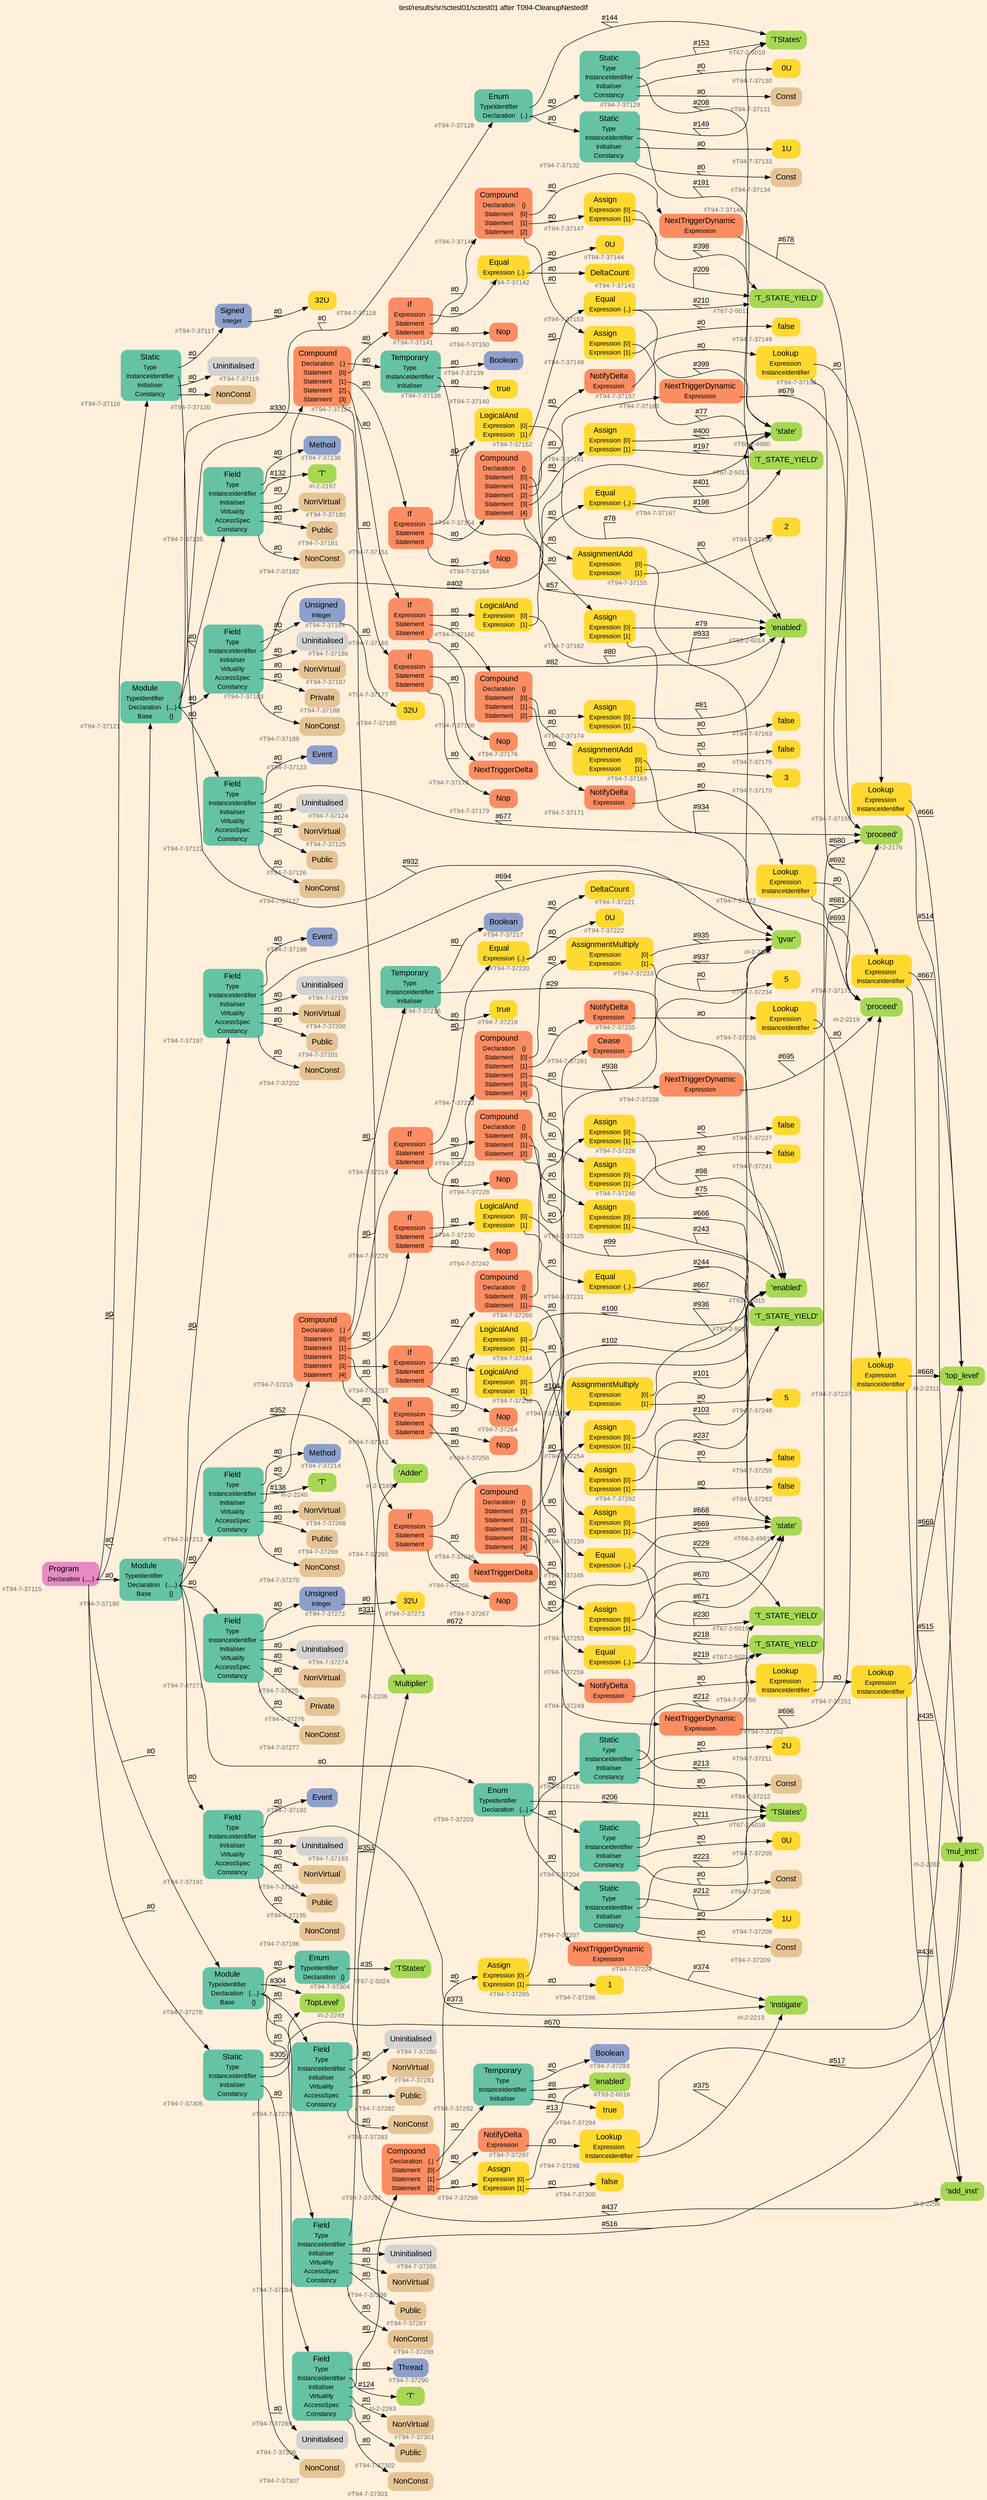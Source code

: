 digraph "test/results/sr/sctest01/sctest01 after T094-CleanupNestedIf" {
label = "test/results/sr/sctest01/sctest01 after T094-CleanupNestedIf"
labelloc = t
graph [
    rankdir = "LR"
    ranksep = 0.3
    bgcolor = antiquewhite1
    color = black
    fontcolor = black
    fontname = "Arial"
];
node [
    fontname = "Arial"
];
edge [
    fontname = "Arial"
];

// -------------------- node figure --------------------
// -------- block #T94-7-37115 ----------
"#T94-7-37115" [
    fillcolor = "/set28/4"
    xlabel = "#T94-7-37115"
    fontsize = "12"
    fontcolor = grey40
    shape = "plaintext"
    label = <<TABLE BORDER="0" CELLBORDER="0" CELLSPACING="0">
     <TR><TD><FONT COLOR="black" POINT-SIZE="15">Program</FONT></TD></TR>
     <TR><TD><FONT COLOR="black" POINT-SIZE="12">Declaration</FONT></TD><TD PORT="port0"><FONT COLOR="black" POINT-SIZE="12">{.....}</FONT></TD></TR>
    </TABLE>>
    style = "rounded,filled"
];

// -------- block #T94-7-37116 ----------
"#T94-7-37116" [
    fillcolor = "/set28/1"
    xlabel = "#T94-7-37116"
    fontsize = "12"
    fontcolor = grey40
    shape = "plaintext"
    label = <<TABLE BORDER="0" CELLBORDER="0" CELLSPACING="0">
     <TR><TD><FONT COLOR="black" POINT-SIZE="15">Static</FONT></TD></TR>
     <TR><TD><FONT COLOR="black" POINT-SIZE="12">Type</FONT></TD><TD PORT="port0"></TD></TR>
     <TR><TD><FONT COLOR="black" POINT-SIZE="12">InstanceIdentifier</FONT></TD><TD PORT="port1"></TD></TR>
     <TR><TD><FONT COLOR="black" POINT-SIZE="12">Initialiser</FONT></TD><TD PORT="port2"></TD></TR>
     <TR><TD><FONT COLOR="black" POINT-SIZE="12">Constancy</FONT></TD><TD PORT="port3"></TD></TR>
    </TABLE>>
    style = "rounded,filled"
];

// -------- block #T94-7-37117 ----------
"#T94-7-37117" [
    fillcolor = "/set28/3"
    xlabel = "#T94-7-37117"
    fontsize = "12"
    fontcolor = grey40
    shape = "plaintext"
    label = <<TABLE BORDER="0" CELLBORDER="0" CELLSPACING="0">
     <TR><TD><FONT COLOR="black" POINT-SIZE="15">Signed</FONT></TD></TR>
     <TR><TD><FONT COLOR="black" POINT-SIZE="12">Integer</FONT></TD><TD PORT="port0"></TD></TR>
    </TABLE>>
    style = "rounded,filled"
];

// -------- block #T94-7-37118 ----------
"#T94-7-37118" [
    fillcolor = "/set28/6"
    xlabel = "#T94-7-37118"
    fontsize = "12"
    fontcolor = grey40
    shape = "plaintext"
    label = <<TABLE BORDER="0" CELLBORDER="0" CELLSPACING="0">
     <TR><TD><FONT COLOR="black" POINT-SIZE="15">32U</FONT></TD></TR>
    </TABLE>>
    style = "rounded,filled"
];

// -------- block #I-2-2164 ----------
"#I-2-2164" [
    fillcolor = "/set28/5"
    xlabel = "#I-2-2164"
    fontsize = "12"
    fontcolor = grey40
    shape = "plaintext"
    label = <<TABLE BORDER="0" CELLBORDER="0" CELLSPACING="0">
     <TR><TD><FONT COLOR="black" POINT-SIZE="15">'gvar'</FONT></TD></TR>
    </TABLE>>
    style = "rounded,filled"
];

// -------- block #T94-7-37119 ----------
"#T94-7-37119" [
    xlabel = "#T94-7-37119"
    fontsize = "12"
    fontcolor = grey40
    shape = "plaintext"
    label = <<TABLE BORDER="0" CELLBORDER="0" CELLSPACING="0">
     <TR><TD><FONT COLOR="black" POINT-SIZE="15">Uninitialised</FONT></TD></TR>
    </TABLE>>
    style = "rounded,filled"
];

// -------- block #T94-7-37120 ----------
"#T94-7-37120" [
    fillcolor = "/set28/7"
    xlabel = "#T94-7-37120"
    fontsize = "12"
    fontcolor = grey40
    shape = "plaintext"
    label = <<TABLE BORDER="0" CELLBORDER="0" CELLSPACING="0">
     <TR><TD><FONT COLOR="black" POINT-SIZE="15">NonConst</FONT></TD></TR>
    </TABLE>>
    style = "rounded,filled"
];

// -------- block #T94-7-37121 ----------
"#T94-7-37121" [
    fillcolor = "/set28/1"
    xlabel = "#T94-7-37121"
    fontsize = "12"
    fontcolor = grey40
    shape = "plaintext"
    label = <<TABLE BORDER="0" CELLBORDER="0" CELLSPACING="0">
     <TR><TD><FONT COLOR="black" POINT-SIZE="15">Module</FONT></TD></TR>
     <TR><TD><FONT COLOR="black" POINT-SIZE="12">TypeIdentifier</FONT></TD><TD PORT="port0"></TD></TR>
     <TR><TD><FONT COLOR="black" POINT-SIZE="12">Declaration</FONT></TD><TD PORT="port1"><FONT COLOR="black" POINT-SIZE="12">{....}</FONT></TD></TR>
     <TR><TD><FONT COLOR="black" POINT-SIZE="12">Base</FONT></TD><TD PORT="port2"><FONT COLOR="black" POINT-SIZE="12">{}</FONT></TD></TR>
    </TABLE>>
    style = "rounded,filled"
];

// -------- block #I-2-2169 ----------
"#I-2-2169" [
    fillcolor = "/set28/5"
    xlabel = "#I-2-2169"
    fontsize = "12"
    fontcolor = grey40
    shape = "plaintext"
    label = <<TABLE BORDER="0" CELLBORDER="0" CELLSPACING="0">
     <TR><TD><FONT COLOR="black" POINT-SIZE="15">'Adder'</FONT></TD></TR>
    </TABLE>>
    style = "rounded,filled"
];

// -------- block #T94-7-37122 ----------
"#T94-7-37122" [
    fillcolor = "/set28/1"
    xlabel = "#T94-7-37122"
    fontsize = "12"
    fontcolor = grey40
    shape = "plaintext"
    label = <<TABLE BORDER="0" CELLBORDER="0" CELLSPACING="0">
     <TR><TD><FONT COLOR="black" POINT-SIZE="15">Field</FONT></TD></TR>
     <TR><TD><FONT COLOR="black" POINT-SIZE="12">Type</FONT></TD><TD PORT="port0"></TD></TR>
     <TR><TD><FONT COLOR="black" POINT-SIZE="12">InstanceIdentifier</FONT></TD><TD PORT="port1"></TD></TR>
     <TR><TD><FONT COLOR="black" POINT-SIZE="12">Initialiser</FONT></TD><TD PORT="port2"></TD></TR>
     <TR><TD><FONT COLOR="black" POINT-SIZE="12">Virtuality</FONT></TD><TD PORT="port3"></TD></TR>
     <TR><TD><FONT COLOR="black" POINT-SIZE="12">AccessSpec</FONT></TD><TD PORT="port4"></TD></TR>
     <TR><TD><FONT COLOR="black" POINT-SIZE="12">Constancy</FONT></TD><TD PORT="port5"></TD></TR>
    </TABLE>>
    style = "rounded,filled"
];

// -------- block #T94-7-37123 ----------
"#T94-7-37123" [
    fillcolor = "/set28/3"
    xlabel = "#T94-7-37123"
    fontsize = "12"
    fontcolor = grey40
    shape = "plaintext"
    label = <<TABLE BORDER="0" CELLBORDER="0" CELLSPACING="0">
     <TR><TD><FONT COLOR="black" POINT-SIZE="15">Event</FONT></TD></TR>
    </TABLE>>
    style = "rounded,filled"
];

// -------- block #I-2-2176 ----------
"#I-2-2176" [
    fillcolor = "/set28/5"
    xlabel = "#I-2-2176"
    fontsize = "12"
    fontcolor = grey40
    shape = "plaintext"
    label = <<TABLE BORDER="0" CELLBORDER="0" CELLSPACING="0">
     <TR><TD><FONT COLOR="black" POINT-SIZE="15">'proceed'</FONT></TD></TR>
    </TABLE>>
    style = "rounded,filled"
];

// -------- block #T94-7-37124 ----------
"#T94-7-37124" [
    xlabel = "#T94-7-37124"
    fontsize = "12"
    fontcolor = grey40
    shape = "plaintext"
    label = <<TABLE BORDER="0" CELLBORDER="0" CELLSPACING="0">
     <TR><TD><FONT COLOR="black" POINT-SIZE="15">Uninitialised</FONT></TD></TR>
    </TABLE>>
    style = "rounded,filled"
];

// -------- block #T94-7-37125 ----------
"#T94-7-37125" [
    fillcolor = "/set28/7"
    xlabel = "#T94-7-37125"
    fontsize = "12"
    fontcolor = grey40
    shape = "plaintext"
    label = <<TABLE BORDER="0" CELLBORDER="0" CELLSPACING="0">
     <TR><TD><FONT COLOR="black" POINT-SIZE="15">NonVirtual</FONT></TD></TR>
    </TABLE>>
    style = "rounded,filled"
];

// -------- block #T94-7-37126 ----------
"#T94-7-37126" [
    fillcolor = "/set28/7"
    xlabel = "#T94-7-37126"
    fontsize = "12"
    fontcolor = grey40
    shape = "plaintext"
    label = <<TABLE BORDER="0" CELLBORDER="0" CELLSPACING="0">
     <TR><TD><FONT COLOR="black" POINT-SIZE="15">Public</FONT></TD></TR>
    </TABLE>>
    style = "rounded,filled"
];

// -------- block #T94-7-37127 ----------
"#T94-7-37127" [
    fillcolor = "/set28/7"
    xlabel = "#T94-7-37127"
    fontsize = "12"
    fontcolor = grey40
    shape = "plaintext"
    label = <<TABLE BORDER="0" CELLBORDER="0" CELLSPACING="0">
     <TR><TD><FONT COLOR="black" POINT-SIZE="15">NonConst</FONT></TD></TR>
    </TABLE>>
    style = "rounded,filled"
];

// -------- block #T94-7-37128 ----------
"#T94-7-37128" [
    fillcolor = "/set28/1"
    xlabel = "#T94-7-37128"
    fontsize = "12"
    fontcolor = grey40
    shape = "plaintext"
    label = <<TABLE BORDER="0" CELLBORDER="0" CELLSPACING="0">
     <TR><TD><FONT COLOR="black" POINT-SIZE="15">Enum</FONT></TD></TR>
     <TR><TD><FONT COLOR="black" POINT-SIZE="12">TypeIdentifier</FONT></TD><TD PORT="port0"></TD></TR>
     <TR><TD><FONT COLOR="black" POINT-SIZE="12">Declaration</FONT></TD><TD PORT="port1"><FONT COLOR="black" POINT-SIZE="12">{..}</FONT></TD></TR>
    </TABLE>>
    style = "rounded,filled"
];

// -------- block #T67-2-5010 ----------
"#T67-2-5010" [
    fillcolor = "/set28/5"
    xlabel = "#T67-2-5010"
    fontsize = "12"
    fontcolor = grey40
    shape = "plaintext"
    label = <<TABLE BORDER="0" CELLBORDER="0" CELLSPACING="0">
     <TR><TD><FONT COLOR="black" POINT-SIZE="15">'TStates'</FONT></TD></TR>
    </TABLE>>
    style = "rounded,filled"
];

// -------- block #T94-7-37129 ----------
"#T94-7-37129" [
    fillcolor = "/set28/1"
    xlabel = "#T94-7-37129"
    fontsize = "12"
    fontcolor = grey40
    shape = "plaintext"
    label = <<TABLE BORDER="0" CELLBORDER="0" CELLSPACING="0">
     <TR><TD><FONT COLOR="black" POINT-SIZE="15">Static</FONT></TD></TR>
     <TR><TD><FONT COLOR="black" POINT-SIZE="12">Type</FONT></TD><TD PORT="port0"></TD></TR>
     <TR><TD><FONT COLOR="black" POINT-SIZE="12">InstanceIdentifier</FONT></TD><TD PORT="port1"></TD></TR>
     <TR><TD><FONT COLOR="black" POINT-SIZE="12">Initialiser</FONT></TD><TD PORT="port2"></TD></TR>
     <TR><TD><FONT COLOR="black" POINT-SIZE="12">Constancy</FONT></TD><TD PORT="port3"></TD></TR>
    </TABLE>>
    style = "rounded,filled"
];

// -------- block #T67-2-5011 ----------
"#T67-2-5011" [
    fillcolor = "/set28/5"
    xlabel = "#T67-2-5011"
    fontsize = "12"
    fontcolor = grey40
    shape = "plaintext"
    label = <<TABLE BORDER="0" CELLBORDER="0" CELLSPACING="0">
     <TR><TD><FONT COLOR="black" POINT-SIZE="15">'T_STATE_YIELD'</FONT></TD></TR>
    </TABLE>>
    style = "rounded,filled"
];

// -------- block #T94-7-37130 ----------
"#T94-7-37130" [
    fillcolor = "/set28/6"
    xlabel = "#T94-7-37130"
    fontsize = "12"
    fontcolor = grey40
    shape = "plaintext"
    label = <<TABLE BORDER="0" CELLBORDER="0" CELLSPACING="0">
     <TR><TD><FONT COLOR="black" POINT-SIZE="15">0U</FONT></TD></TR>
    </TABLE>>
    style = "rounded,filled"
];

// -------- block #T94-7-37131 ----------
"#T94-7-37131" [
    fillcolor = "/set28/7"
    xlabel = "#T94-7-37131"
    fontsize = "12"
    fontcolor = grey40
    shape = "plaintext"
    label = <<TABLE BORDER="0" CELLBORDER="0" CELLSPACING="0">
     <TR><TD><FONT COLOR="black" POINT-SIZE="15">Const</FONT></TD></TR>
    </TABLE>>
    style = "rounded,filled"
];

// -------- block #T94-7-37132 ----------
"#T94-7-37132" [
    fillcolor = "/set28/1"
    xlabel = "#T94-7-37132"
    fontsize = "12"
    fontcolor = grey40
    shape = "plaintext"
    label = <<TABLE BORDER="0" CELLBORDER="0" CELLSPACING="0">
     <TR><TD><FONT COLOR="black" POINT-SIZE="15">Static</FONT></TD></TR>
     <TR><TD><FONT COLOR="black" POINT-SIZE="12">Type</FONT></TD><TD PORT="port0"></TD></TR>
     <TR><TD><FONT COLOR="black" POINT-SIZE="12">InstanceIdentifier</FONT></TD><TD PORT="port1"></TD></TR>
     <TR><TD><FONT COLOR="black" POINT-SIZE="12">Initialiser</FONT></TD><TD PORT="port2"></TD></TR>
     <TR><TD><FONT COLOR="black" POINT-SIZE="12">Constancy</FONT></TD><TD PORT="port3"></TD></TR>
    </TABLE>>
    style = "rounded,filled"
];

// -------- block #T67-2-5013 ----------
"#T67-2-5013" [
    fillcolor = "/set28/5"
    xlabel = "#T67-2-5013"
    fontsize = "12"
    fontcolor = grey40
    shape = "plaintext"
    label = <<TABLE BORDER="0" CELLBORDER="0" CELLSPACING="0">
     <TR><TD><FONT COLOR="black" POINT-SIZE="15">'T_STATE_YIELD'</FONT></TD></TR>
    </TABLE>>
    style = "rounded,filled"
];

// -------- block #T94-7-37133 ----------
"#T94-7-37133" [
    fillcolor = "/set28/6"
    xlabel = "#T94-7-37133"
    fontsize = "12"
    fontcolor = grey40
    shape = "plaintext"
    label = <<TABLE BORDER="0" CELLBORDER="0" CELLSPACING="0">
     <TR><TD><FONT COLOR="black" POINT-SIZE="15">1U</FONT></TD></TR>
    </TABLE>>
    style = "rounded,filled"
];

// -------- block #T94-7-37134 ----------
"#T94-7-37134" [
    fillcolor = "/set28/7"
    xlabel = "#T94-7-37134"
    fontsize = "12"
    fontcolor = grey40
    shape = "plaintext"
    label = <<TABLE BORDER="0" CELLBORDER="0" CELLSPACING="0">
     <TR><TD><FONT COLOR="black" POINT-SIZE="15">Const</FONT></TD></TR>
    </TABLE>>
    style = "rounded,filled"
];

// -------- block #T94-7-37135 ----------
"#T94-7-37135" [
    fillcolor = "/set28/1"
    xlabel = "#T94-7-37135"
    fontsize = "12"
    fontcolor = grey40
    shape = "plaintext"
    label = <<TABLE BORDER="0" CELLBORDER="0" CELLSPACING="0">
     <TR><TD><FONT COLOR="black" POINT-SIZE="15">Field</FONT></TD></TR>
     <TR><TD><FONT COLOR="black" POINT-SIZE="12">Type</FONT></TD><TD PORT="port0"></TD></TR>
     <TR><TD><FONT COLOR="black" POINT-SIZE="12">InstanceIdentifier</FONT></TD><TD PORT="port1"></TD></TR>
     <TR><TD><FONT COLOR="black" POINT-SIZE="12">Initialiser</FONT></TD><TD PORT="port2"></TD></TR>
     <TR><TD><FONT COLOR="black" POINT-SIZE="12">Virtuality</FONT></TD><TD PORT="port3"></TD></TR>
     <TR><TD><FONT COLOR="black" POINT-SIZE="12">AccessSpec</FONT></TD><TD PORT="port4"></TD></TR>
     <TR><TD><FONT COLOR="black" POINT-SIZE="12">Constancy</FONT></TD><TD PORT="port5"></TD></TR>
    </TABLE>>
    style = "rounded,filled"
];

// -------- block #T94-7-37136 ----------
"#T94-7-37136" [
    fillcolor = "/set28/3"
    xlabel = "#T94-7-37136"
    fontsize = "12"
    fontcolor = grey40
    shape = "plaintext"
    label = <<TABLE BORDER="0" CELLBORDER="0" CELLSPACING="0">
     <TR><TD><FONT COLOR="black" POINT-SIZE="15">Method</FONT></TD></TR>
    </TABLE>>
    style = "rounded,filled"
];

// -------- block #I-2-2197 ----------
"#I-2-2197" [
    fillcolor = "/set28/5"
    xlabel = "#I-2-2197"
    fontsize = "12"
    fontcolor = grey40
    shape = "plaintext"
    label = <<TABLE BORDER="0" CELLBORDER="0" CELLSPACING="0">
     <TR><TD><FONT COLOR="black" POINT-SIZE="15">'T'</FONT></TD></TR>
    </TABLE>>
    style = "rounded,filled"
];

// -------- block #T94-7-37137 ----------
"#T94-7-37137" [
    fillcolor = "/set28/2"
    xlabel = "#T94-7-37137"
    fontsize = "12"
    fontcolor = grey40
    shape = "plaintext"
    label = <<TABLE BORDER="0" CELLBORDER="0" CELLSPACING="0">
     <TR><TD><FONT COLOR="black" POINT-SIZE="15">Compound</FONT></TD></TR>
     <TR><TD><FONT COLOR="black" POINT-SIZE="12">Declaration</FONT></TD><TD PORT="port0"><FONT COLOR="black" POINT-SIZE="12">{.}</FONT></TD></TR>
     <TR><TD><FONT COLOR="black" POINT-SIZE="12">Statement</FONT></TD><TD PORT="port1"><FONT COLOR="black" POINT-SIZE="12">[0]</FONT></TD></TR>
     <TR><TD><FONT COLOR="black" POINT-SIZE="12">Statement</FONT></TD><TD PORT="port2"><FONT COLOR="black" POINT-SIZE="12">[1]</FONT></TD></TR>
     <TR><TD><FONT COLOR="black" POINT-SIZE="12">Statement</FONT></TD><TD PORT="port3"><FONT COLOR="black" POINT-SIZE="12">[2]</FONT></TD></TR>
     <TR><TD><FONT COLOR="black" POINT-SIZE="12">Statement</FONT></TD><TD PORT="port4"><FONT COLOR="black" POINT-SIZE="12">[3]</FONT></TD></TR>
    </TABLE>>
    style = "rounded,filled"
];

// -------- block #T94-7-37138 ----------
"#T94-7-37138" [
    fillcolor = "/set28/1"
    xlabel = "#T94-7-37138"
    fontsize = "12"
    fontcolor = grey40
    shape = "plaintext"
    label = <<TABLE BORDER="0" CELLBORDER="0" CELLSPACING="0">
     <TR><TD><FONT COLOR="black" POINT-SIZE="15">Temporary</FONT></TD></TR>
     <TR><TD><FONT COLOR="black" POINT-SIZE="12">Type</FONT></TD><TD PORT="port0"></TD></TR>
     <TR><TD><FONT COLOR="black" POINT-SIZE="12">InstanceIdentifier</FONT></TD><TD PORT="port1"></TD></TR>
     <TR><TD><FONT COLOR="black" POINT-SIZE="12">Initialiser</FONT></TD><TD PORT="port2"></TD></TR>
    </TABLE>>
    style = "rounded,filled"
];

// -------- block #T94-7-37139 ----------
"#T94-7-37139" [
    fillcolor = "/set28/3"
    xlabel = "#T94-7-37139"
    fontsize = "12"
    fontcolor = grey40
    shape = "plaintext"
    label = <<TABLE BORDER="0" CELLBORDER="0" CELLSPACING="0">
     <TR><TD><FONT COLOR="black" POINT-SIZE="15">Boolean</FONT></TD></TR>
    </TABLE>>
    style = "rounded,filled"
];

// -------- block #T93-2-6014 ----------
"#T93-2-6014" [
    fillcolor = "/set28/5"
    xlabel = "#T93-2-6014"
    fontsize = "12"
    fontcolor = grey40
    shape = "plaintext"
    label = <<TABLE BORDER="0" CELLBORDER="0" CELLSPACING="0">
     <TR><TD><FONT COLOR="black" POINT-SIZE="15">'enabled'</FONT></TD></TR>
    </TABLE>>
    style = "rounded,filled"
];

// -------- block #T94-7-37140 ----------
"#T94-7-37140" [
    fillcolor = "/set28/6"
    xlabel = "#T94-7-37140"
    fontsize = "12"
    fontcolor = grey40
    shape = "plaintext"
    label = <<TABLE BORDER="0" CELLBORDER="0" CELLSPACING="0">
     <TR><TD><FONT COLOR="black" POINT-SIZE="15">true</FONT></TD></TR>
    </TABLE>>
    style = "rounded,filled"
];

// -------- block #T94-7-37141 ----------
"#T94-7-37141" [
    fillcolor = "/set28/2"
    xlabel = "#T94-7-37141"
    fontsize = "12"
    fontcolor = grey40
    shape = "plaintext"
    label = <<TABLE BORDER="0" CELLBORDER="0" CELLSPACING="0">
     <TR><TD><FONT COLOR="black" POINT-SIZE="15">If</FONT></TD></TR>
     <TR><TD><FONT COLOR="black" POINT-SIZE="12">Expression</FONT></TD><TD PORT="port0"></TD></TR>
     <TR><TD><FONT COLOR="black" POINT-SIZE="12">Statement</FONT></TD><TD PORT="port1"></TD></TR>
     <TR><TD><FONT COLOR="black" POINT-SIZE="12">Statement</FONT></TD><TD PORT="port2"></TD></TR>
    </TABLE>>
    style = "rounded,filled"
];

// -------- block #T94-7-37142 ----------
"#T94-7-37142" [
    fillcolor = "/set28/6"
    xlabel = "#T94-7-37142"
    fontsize = "12"
    fontcolor = grey40
    shape = "plaintext"
    label = <<TABLE BORDER="0" CELLBORDER="0" CELLSPACING="0">
     <TR><TD><FONT COLOR="black" POINT-SIZE="15">Equal</FONT></TD></TR>
     <TR><TD><FONT COLOR="black" POINT-SIZE="12">Expression</FONT></TD><TD PORT="port0"><FONT COLOR="black" POINT-SIZE="12">{..}</FONT></TD></TR>
    </TABLE>>
    style = "rounded,filled"
];

// -------- block #T94-7-37143 ----------
"#T94-7-37143" [
    fillcolor = "/set28/6"
    xlabel = "#T94-7-37143"
    fontsize = "12"
    fontcolor = grey40
    shape = "plaintext"
    label = <<TABLE BORDER="0" CELLBORDER="0" CELLSPACING="0">
     <TR><TD><FONT COLOR="black" POINT-SIZE="15">DeltaCount</FONT></TD></TR>
    </TABLE>>
    style = "rounded,filled"
];

// -------- block #T94-7-37144 ----------
"#T94-7-37144" [
    fillcolor = "/set28/6"
    xlabel = "#T94-7-37144"
    fontsize = "12"
    fontcolor = grey40
    shape = "plaintext"
    label = <<TABLE BORDER="0" CELLBORDER="0" CELLSPACING="0">
     <TR><TD><FONT COLOR="black" POINT-SIZE="15">0U</FONT></TD></TR>
    </TABLE>>
    style = "rounded,filled"
];

// -------- block #T94-7-37145 ----------
"#T94-7-37145" [
    fillcolor = "/set28/2"
    xlabel = "#T94-7-37145"
    fontsize = "12"
    fontcolor = grey40
    shape = "plaintext"
    label = <<TABLE BORDER="0" CELLBORDER="0" CELLSPACING="0">
     <TR><TD><FONT COLOR="black" POINT-SIZE="15">Compound</FONT></TD></TR>
     <TR><TD><FONT COLOR="black" POINT-SIZE="12">Declaration</FONT></TD><TD PORT="port0"><FONT COLOR="black" POINT-SIZE="12">{}</FONT></TD></TR>
     <TR><TD><FONT COLOR="black" POINT-SIZE="12">Statement</FONT></TD><TD PORT="port1"><FONT COLOR="black" POINT-SIZE="12">[0]</FONT></TD></TR>
     <TR><TD><FONT COLOR="black" POINT-SIZE="12">Statement</FONT></TD><TD PORT="port2"><FONT COLOR="black" POINT-SIZE="12">[1]</FONT></TD></TR>
     <TR><TD><FONT COLOR="black" POINT-SIZE="12">Statement</FONT></TD><TD PORT="port3"><FONT COLOR="black" POINT-SIZE="12">[2]</FONT></TD></TR>
    </TABLE>>
    style = "rounded,filled"
];

// -------- block #T94-7-37146 ----------
"#T94-7-37146" [
    fillcolor = "/set28/2"
    xlabel = "#T94-7-37146"
    fontsize = "12"
    fontcolor = grey40
    shape = "plaintext"
    label = <<TABLE BORDER="0" CELLBORDER="0" CELLSPACING="0">
     <TR><TD><FONT COLOR="black" POINT-SIZE="15">NextTriggerDynamic</FONT></TD></TR>
     <TR><TD><FONT COLOR="black" POINT-SIZE="12">Expression</FONT></TD><TD PORT="port0"></TD></TR>
    </TABLE>>
    style = "rounded,filled"
];

// -------- block #T94-7-37147 ----------
"#T94-7-37147" [
    fillcolor = "/set28/6"
    xlabel = "#T94-7-37147"
    fontsize = "12"
    fontcolor = grey40
    shape = "plaintext"
    label = <<TABLE BORDER="0" CELLBORDER="0" CELLSPACING="0">
     <TR><TD><FONT COLOR="black" POINT-SIZE="15">Assign</FONT></TD></TR>
     <TR><TD><FONT COLOR="black" POINT-SIZE="12">Expression</FONT></TD><TD PORT="port0"><FONT COLOR="black" POINT-SIZE="12">[0]</FONT></TD></TR>
     <TR><TD><FONT COLOR="black" POINT-SIZE="12">Expression</FONT></TD><TD PORT="port1"><FONT COLOR="black" POINT-SIZE="12">[1]</FONT></TD></TR>
    </TABLE>>
    style = "rounded,filled"
];

// -------- block #T66-2-4980 ----------
"#T66-2-4980" [
    fillcolor = "/set28/5"
    xlabel = "#T66-2-4980"
    fontsize = "12"
    fontcolor = grey40
    shape = "plaintext"
    label = <<TABLE BORDER="0" CELLBORDER="0" CELLSPACING="0">
     <TR><TD><FONT COLOR="black" POINT-SIZE="15">'state'</FONT></TD></TR>
    </TABLE>>
    style = "rounded,filled"
];

// -------- block #T94-7-37148 ----------
"#T94-7-37148" [
    fillcolor = "/set28/6"
    xlabel = "#T94-7-37148"
    fontsize = "12"
    fontcolor = grey40
    shape = "plaintext"
    label = <<TABLE BORDER="0" CELLBORDER="0" CELLSPACING="0">
     <TR><TD><FONT COLOR="black" POINT-SIZE="15">Assign</FONT></TD></TR>
     <TR><TD><FONT COLOR="black" POINT-SIZE="12">Expression</FONT></TD><TD PORT="port0"><FONT COLOR="black" POINT-SIZE="12">[0]</FONT></TD></TR>
     <TR><TD><FONT COLOR="black" POINT-SIZE="12">Expression</FONT></TD><TD PORT="port1"><FONT COLOR="black" POINT-SIZE="12">[1]</FONT></TD></TR>
    </TABLE>>
    style = "rounded,filled"
];

// -------- block #T94-7-37149 ----------
"#T94-7-37149" [
    fillcolor = "/set28/6"
    xlabel = "#T94-7-37149"
    fontsize = "12"
    fontcolor = grey40
    shape = "plaintext"
    label = <<TABLE BORDER="0" CELLBORDER="0" CELLSPACING="0">
     <TR><TD><FONT COLOR="black" POINT-SIZE="15">false</FONT></TD></TR>
    </TABLE>>
    style = "rounded,filled"
];

// -------- block #T94-7-37150 ----------
"#T94-7-37150" [
    fillcolor = "/set28/2"
    xlabel = "#T94-7-37150"
    fontsize = "12"
    fontcolor = grey40
    shape = "plaintext"
    label = <<TABLE BORDER="0" CELLBORDER="0" CELLSPACING="0">
     <TR><TD><FONT COLOR="black" POINT-SIZE="15">Nop</FONT></TD></TR>
    </TABLE>>
    style = "rounded,filled"
];

// -------- block #T94-7-37151 ----------
"#T94-7-37151" [
    fillcolor = "/set28/2"
    xlabel = "#T94-7-37151"
    fontsize = "12"
    fontcolor = grey40
    shape = "plaintext"
    label = <<TABLE BORDER="0" CELLBORDER="0" CELLSPACING="0">
     <TR><TD><FONT COLOR="black" POINT-SIZE="15">If</FONT></TD></TR>
     <TR><TD><FONT COLOR="black" POINT-SIZE="12">Expression</FONT></TD><TD PORT="port0"></TD></TR>
     <TR><TD><FONT COLOR="black" POINT-SIZE="12">Statement</FONT></TD><TD PORT="port1"></TD></TR>
     <TR><TD><FONT COLOR="black" POINT-SIZE="12">Statement</FONT></TD><TD PORT="port2"></TD></TR>
    </TABLE>>
    style = "rounded,filled"
];

// -------- block #T94-7-37152 ----------
"#T94-7-37152" [
    fillcolor = "/set28/6"
    xlabel = "#T94-7-37152"
    fontsize = "12"
    fontcolor = grey40
    shape = "plaintext"
    label = <<TABLE BORDER="0" CELLBORDER="0" CELLSPACING="0">
     <TR><TD><FONT COLOR="black" POINT-SIZE="15">LogicalAnd</FONT></TD></TR>
     <TR><TD><FONT COLOR="black" POINT-SIZE="12">Expression</FONT></TD><TD PORT="port0"><FONT COLOR="black" POINT-SIZE="12">[0]</FONT></TD></TR>
     <TR><TD><FONT COLOR="black" POINT-SIZE="12">Expression</FONT></TD><TD PORT="port1"><FONT COLOR="black" POINT-SIZE="12">[1]</FONT></TD></TR>
    </TABLE>>
    style = "rounded,filled"
];

// -------- block #T94-7-37153 ----------
"#T94-7-37153" [
    fillcolor = "/set28/6"
    xlabel = "#T94-7-37153"
    fontsize = "12"
    fontcolor = grey40
    shape = "plaintext"
    label = <<TABLE BORDER="0" CELLBORDER="0" CELLSPACING="0">
     <TR><TD><FONT COLOR="black" POINT-SIZE="15">Equal</FONT></TD></TR>
     <TR><TD><FONT COLOR="black" POINT-SIZE="12">Expression</FONT></TD><TD PORT="port0"><FONT COLOR="black" POINT-SIZE="12">{..}</FONT></TD></TR>
    </TABLE>>
    style = "rounded,filled"
];

// -------- block #T94-7-37154 ----------
"#T94-7-37154" [
    fillcolor = "/set28/2"
    xlabel = "#T94-7-37154"
    fontsize = "12"
    fontcolor = grey40
    shape = "plaintext"
    label = <<TABLE BORDER="0" CELLBORDER="0" CELLSPACING="0">
     <TR><TD><FONT COLOR="black" POINT-SIZE="15">Compound</FONT></TD></TR>
     <TR><TD><FONT COLOR="black" POINT-SIZE="12">Declaration</FONT></TD><TD PORT="port0"><FONT COLOR="black" POINT-SIZE="12">{}</FONT></TD></TR>
     <TR><TD><FONT COLOR="black" POINT-SIZE="12">Statement</FONT></TD><TD PORT="port1"><FONT COLOR="black" POINT-SIZE="12">[0]</FONT></TD></TR>
     <TR><TD><FONT COLOR="black" POINT-SIZE="12">Statement</FONT></TD><TD PORT="port2"><FONT COLOR="black" POINT-SIZE="12">[1]</FONT></TD></TR>
     <TR><TD><FONT COLOR="black" POINT-SIZE="12">Statement</FONT></TD><TD PORT="port3"><FONT COLOR="black" POINT-SIZE="12">[2]</FONT></TD></TR>
     <TR><TD><FONT COLOR="black" POINT-SIZE="12">Statement</FONT></TD><TD PORT="port4"><FONT COLOR="black" POINT-SIZE="12">[3]</FONT></TD></TR>
     <TR><TD><FONT COLOR="black" POINT-SIZE="12">Statement</FONT></TD><TD PORT="port5"><FONT COLOR="black" POINT-SIZE="12">[4]</FONT></TD></TR>
    </TABLE>>
    style = "rounded,filled"
];

// -------- block #T94-7-37155 ----------
"#T94-7-37155" [
    fillcolor = "/set28/6"
    xlabel = "#T94-7-37155"
    fontsize = "12"
    fontcolor = grey40
    shape = "plaintext"
    label = <<TABLE BORDER="0" CELLBORDER="0" CELLSPACING="0">
     <TR><TD><FONT COLOR="black" POINT-SIZE="15">AssignmentAdd</FONT></TD></TR>
     <TR><TD><FONT COLOR="black" POINT-SIZE="12">Expression</FONT></TD><TD PORT="port0"><FONT COLOR="black" POINT-SIZE="12">[0]</FONT></TD></TR>
     <TR><TD><FONT COLOR="black" POINT-SIZE="12">Expression</FONT></TD><TD PORT="port1"><FONT COLOR="black" POINT-SIZE="12">[1]</FONT></TD></TR>
    </TABLE>>
    style = "rounded,filled"
];

// -------- block #T94-7-37156 ----------
"#T94-7-37156" [
    fillcolor = "/set28/6"
    xlabel = "#T94-7-37156"
    fontsize = "12"
    fontcolor = grey40
    shape = "plaintext"
    label = <<TABLE BORDER="0" CELLBORDER="0" CELLSPACING="0">
     <TR><TD><FONT COLOR="black" POINT-SIZE="15">2</FONT></TD></TR>
    </TABLE>>
    style = "rounded,filled"
];

// -------- block #T94-7-37157 ----------
"#T94-7-37157" [
    fillcolor = "/set28/2"
    xlabel = "#T94-7-37157"
    fontsize = "12"
    fontcolor = grey40
    shape = "plaintext"
    label = <<TABLE BORDER="0" CELLBORDER="0" CELLSPACING="0">
     <TR><TD><FONT COLOR="black" POINT-SIZE="15">NotifyDelta</FONT></TD></TR>
     <TR><TD><FONT COLOR="black" POINT-SIZE="12">Expression</FONT></TD><TD PORT="port0"></TD></TR>
    </TABLE>>
    style = "rounded,filled"
];

// -------- block #T94-7-37158 ----------
"#T94-7-37158" [
    fillcolor = "/set28/6"
    xlabel = "#T94-7-37158"
    fontsize = "12"
    fontcolor = grey40
    shape = "plaintext"
    label = <<TABLE BORDER="0" CELLBORDER="0" CELLSPACING="0">
     <TR><TD><FONT COLOR="black" POINT-SIZE="15">Lookup</FONT></TD></TR>
     <TR><TD><FONT COLOR="black" POINT-SIZE="12">Expression</FONT></TD><TD PORT="port0"></TD></TR>
     <TR><TD><FONT COLOR="black" POINT-SIZE="12">InstanceIdentifier</FONT></TD><TD PORT="port1"></TD></TR>
    </TABLE>>
    style = "rounded,filled"
];

// -------- block #T94-7-37159 ----------
"#T94-7-37159" [
    fillcolor = "/set28/6"
    xlabel = "#T94-7-37159"
    fontsize = "12"
    fontcolor = grey40
    shape = "plaintext"
    label = <<TABLE BORDER="0" CELLBORDER="0" CELLSPACING="0">
     <TR><TD><FONT COLOR="black" POINT-SIZE="15">Lookup</FONT></TD></TR>
     <TR><TD><FONT COLOR="black" POINT-SIZE="12">Expression</FONT></TD><TD PORT="port0"></TD></TR>
     <TR><TD><FONT COLOR="black" POINT-SIZE="12">InstanceIdentifier</FONT></TD><TD PORT="port1"></TD></TR>
    </TABLE>>
    style = "rounded,filled"
];

// -------- block #I-2-2311 ----------
"#I-2-2311" [
    fillcolor = "/set28/5"
    xlabel = "#I-2-2311"
    fontsize = "12"
    fontcolor = grey40
    shape = "plaintext"
    label = <<TABLE BORDER="0" CELLBORDER="0" CELLSPACING="0">
     <TR><TD><FONT COLOR="black" POINT-SIZE="15">'top_level'</FONT></TD></TR>
    </TABLE>>
    style = "rounded,filled"
];

// -------- block #I-2-2262 ----------
"#I-2-2262" [
    fillcolor = "/set28/5"
    xlabel = "#I-2-2262"
    fontsize = "12"
    fontcolor = grey40
    shape = "plaintext"
    label = <<TABLE BORDER="0" CELLBORDER="0" CELLSPACING="0">
     <TR><TD><FONT COLOR="black" POINT-SIZE="15">'mul_inst'</FONT></TD></TR>
    </TABLE>>
    style = "rounded,filled"
];

// -------- block #I-2-2219 ----------
"#I-2-2219" [
    fillcolor = "/set28/5"
    xlabel = "#I-2-2219"
    fontsize = "12"
    fontcolor = grey40
    shape = "plaintext"
    label = <<TABLE BORDER="0" CELLBORDER="0" CELLSPACING="0">
     <TR><TD><FONT COLOR="black" POINT-SIZE="15">'proceed'</FONT></TD></TR>
    </TABLE>>
    style = "rounded,filled"
];

// -------- block #T94-7-37160 ----------
"#T94-7-37160" [
    fillcolor = "/set28/2"
    xlabel = "#T94-7-37160"
    fontsize = "12"
    fontcolor = grey40
    shape = "plaintext"
    label = <<TABLE BORDER="0" CELLBORDER="0" CELLSPACING="0">
     <TR><TD><FONT COLOR="black" POINT-SIZE="15">NextTriggerDynamic</FONT></TD></TR>
     <TR><TD><FONT COLOR="black" POINT-SIZE="12">Expression</FONT></TD><TD PORT="port0"></TD></TR>
    </TABLE>>
    style = "rounded,filled"
];

// -------- block #T94-7-37161 ----------
"#T94-7-37161" [
    fillcolor = "/set28/6"
    xlabel = "#T94-7-37161"
    fontsize = "12"
    fontcolor = grey40
    shape = "plaintext"
    label = <<TABLE BORDER="0" CELLBORDER="0" CELLSPACING="0">
     <TR><TD><FONT COLOR="black" POINT-SIZE="15">Assign</FONT></TD></TR>
     <TR><TD><FONT COLOR="black" POINT-SIZE="12">Expression</FONT></TD><TD PORT="port0"><FONT COLOR="black" POINT-SIZE="12">[0]</FONT></TD></TR>
     <TR><TD><FONT COLOR="black" POINT-SIZE="12">Expression</FONT></TD><TD PORT="port1"><FONT COLOR="black" POINT-SIZE="12">[1]</FONT></TD></TR>
    </TABLE>>
    style = "rounded,filled"
];

// -------- block #T94-7-37162 ----------
"#T94-7-37162" [
    fillcolor = "/set28/6"
    xlabel = "#T94-7-37162"
    fontsize = "12"
    fontcolor = grey40
    shape = "plaintext"
    label = <<TABLE BORDER="0" CELLBORDER="0" CELLSPACING="0">
     <TR><TD><FONT COLOR="black" POINT-SIZE="15">Assign</FONT></TD></TR>
     <TR><TD><FONT COLOR="black" POINT-SIZE="12">Expression</FONT></TD><TD PORT="port0"><FONT COLOR="black" POINT-SIZE="12">[0]</FONT></TD></TR>
     <TR><TD><FONT COLOR="black" POINT-SIZE="12">Expression</FONT></TD><TD PORT="port1"><FONT COLOR="black" POINT-SIZE="12">[1]</FONT></TD></TR>
    </TABLE>>
    style = "rounded,filled"
];

// -------- block #T94-7-37163 ----------
"#T94-7-37163" [
    fillcolor = "/set28/6"
    xlabel = "#T94-7-37163"
    fontsize = "12"
    fontcolor = grey40
    shape = "plaintext"
    label = <<TABLE BORDER="0" CELLBORDER="0" CELLSPACING="0">
     <TR><TD><FONT COLOR="black" POINT-SIZE="15">false</FONT></TD></TR>
    </TABLE>>
    style = "rounded,filled"
];

// -------- block #T94-7-37164 ----------
"#T94-7-37164" [
    fillcolor = "/set28/2"
    xlabel = "#T94-7-37164"
    fontsize = "12"
    fontcolor = grey40
    shape = "plaintext"
    label = <<TABLE BORDER="0" CELLBORDER="0" CELLSPACING="0">
     <TR><TD><FONT COLOR="black" POINT-SIZE="15">Nop</FONT></TD></TR>
    </TABLE>>
    style = "rounded,filled"
];

// -------- block #T94-7-37165 ----------
"#T94-7-37165" [
    fillcolor = "/set28/2"
    xlabel = "#T94-7-37165"
    fontsize = "12"
    fontcolor = grey40
    shape = "plaintext"
    label = <<TABLE BORDER="0" CELLBORDER="0" CELLSPACING="0">
     <TR><TD><FONT COLOR="black" POINT-SIZE="15">If</FONT></TD></TR>
     <TR><TD><FONT COLOR="black" POINT-SIZE="12">Expression</FONT></TD><TD PORT="port0"></TD></TR>
     <TR><TD><FONT COLOR="black" POINT-SIZE="12">Statement</FONT></TD><TD PORT="port1"></TD></TR>
     <TR><TD><FONT COLOR="black" POINT-SIZE="12">Statement</FONT></TD><TD PORT="port2"></TD></TR>
    </TABLE>>
    style = "rounded,filled"
];

// -------- block #T94-7-37166 ----------
"#T94-7-37166" [
    fillcolor = "/set28/6"
    xlabel = "#T94-7-37166"
    fontsize = "12"
    fontcolor = grey40
    shape = "plaintext"
    label = <<TABLE BORDER="0" CELLBORDER="0" CELLSPACING="0">
     <TR><TD><FONT COLOR="black" POINT-SIZE="15">LogicalAnd</FONT></TD></TR>
     <TR><TD><FONT COLOR="black" POINT-SIZE="12">Expression</FONT></TD><TD PORT="port0"><FONT COLOR="black" POINT-SIZE="12">[0]</FONT></TD></TR>
     <TR><TD><FONT COLOR="black" POINT-SIZE="12">Expression</FONT></TD><TD PORT="port1"><FONT COLOR="black" POINT-SIZE="12">[1]</FONT></TD></TR>
    </TABLE>>
    style = "rounded,filled"
];

// -------- block #T94-7-37167 ----------
"#T94-7-37167" [
    fillcolor = "/set28/6"
    xlabel = "#T94-7-37167"
    fontsize = "12"
    fontcolor = grey40
    shape = "plaintext"
    label = <<TABLE BORDER="0" CELLBORDER="0" CELLSPACING="0">
     <TR><TD><FONT COLOR="black" POINT-SIZE="15">Equal</FONT></TD></TR>
     <TR><TD><FONT COLOR="black" POINT-SIZE="12">Expression</FONT></TD><TD PORT="port0"><FONT COLOR="black" POINT-SIZE="12">{..}</FONT></TD></TR>
    </TABLE>>
    style = "rounded,filled"
];

// -------- block #T94-7-37168 ----------
"#T94-7-37168" [
    fillcolor = "/set28/2"
    xlabel = "#T94-7-37168"
    fontsize = "12"
    fontcolor = grey40
    shape = "plaintext"
    label = <<TABLE BORDER="0" CELLBORDER="0" CELLSPACING="0">
     <TR><TD><FONT COLOR="black" POINT-SIZE="15">Compound</FONT></TD></TR>
     <TR><TD><FONT COLOR="black" POINT-SIZE="12">Declaration</FONT></TD><TD PORT="port0"><FONT COLOR="black" POINT-SIZE="12">{}</FONT></TD></TR>
     <TR><TD><FONT COLOR="black" POINT-SIZE="12">Statement</FONT></TD><TD PORT="port1"><FONT COLOR="black" POINT-SIZE="12">[0]</FONT></TD></TR>
     <TR><TD><FONT COLOR="black" POINT-SIZE="12">Statement</FONT></TD><TD PORT="port2"><FONT COLOR="black" POINT-SIZE="12">[1]</FONT></TD></TR>
     <TR><TD><FONT COLOR="black" POINT-SIZE="12">Statement</FONT></TD><TD PORT="port3"><FONT COLOR="black" POINT-SIZE="12">[2]</FONT></TD></TR>
    </TABLE>>
    style = "rounded,filled"
];

// -------- block #T94-7-37169 ----------
"#T94-7-37169" [
    fillcolor = "/set28/6"
    xlabel = "#T94-7-37169"
    fontsize = "12"
    fontcolor = grey40
    shape = "plaintext"
    label = <<TABLE BORDER="0" CELLBORDER="0" CELLSPACING="0">
     <TR><TD><FONT COLOR="black" POINT-SIZE="15">AssignmentAdd</FONT></TD></TR>
     <TR><TD><FONT COLOR="black" POINT-SIZE="12">Expression</FONT></TD><TD PORT="port0"><FONT COLOR="black" POINT-SIZE="12">[0]</FONT></TD></TR>
     <TR><TD><FONT COLOR="black" POINT-SIZE="12">Expression</FONT></TD><TD PORT="port1"><FONT COLOR="black" POINT-SIZE="12">[1]</FONT></TD></TR>
    </TABLE>>
    style = "rounded,filled"
];

// -------- block #T94-7-37170 ----------
"#T94-7-37170" [
    fillcolor = "/set28/6"
    xlabel = "#T94-7-37170"
    fontsize = "12"
    fontcolor = grey40
    shape = "plaintext"
    label = <<TABLE BORDER="0" CELLBORDER="0" CELLSPACING="0">
     <TR><TD><FONT COLOR="black" POINT-SIZE="15">3</FONT></TD></TR>
    </TABLE>>
    style = "rounded,filled"
];

// -------- block #T94-7-37171 ----------
"#T94-7-37171" [
    fillcolor = "/set28/2"
    xlabel = "#T94-7-37171"
    fontsize = "12"
    fontcolor = grey40
    shape = "plaintext"
    label = <<TABLE BORDER="0" CELLBORDER="0" CELLSPACING="0">
     <TR><TD><FONT COLOR="black" POINT-SIZE="15">NotifyDelta</FONT></TD></TR>
     <TR><TD><FONT COLOR="black" POINT-SIZE="12">Expression</FONT></TD><TD PORT="port0"></TD></TR>
    </TABLE>>
    style = "rounded,filled"
];

// -------- block #T94-7-37172 ----------
"#T94-7-37172" [
    fillcolor = "/set28/6"
    xlabel = "#T94-7-37172"
    fontsize = "12"
    fontcolor = grey40
    shape = "plaintext"
    label = <<TABLE BORDER="0" CELLBORDER="0" CELLSPACING="0">
     <TR><TD><FONT COLOR="black" POINT-SIZE="15">Lookup</FONT></TD></TR>
     <TR><TD><FONT COLOR="black" POINT-SIZE="12">Expression</FONT></TD><TD PORT="port0"></TD></TR>
     <TR><TD><FONT COLOR="black" POINT-SIZE="12">InstanceIdentifier</FONT></TD><TD PORT="port1"></TD></TR>
    </TABLE>>
    style = "rounded,filled"
];

// -------- block #T94-7-37173 ----------
"#T94-7-37173" [
    fillcolor = "/set28/6"
    xlabel = "#T94-7-37173"
    fontsize = "12"
    fontcolor = grey40
    shape = "plaintext"
    label = <<TABLE BORDER="0" CELLBORDER="0" CELLSPACING="0">
     <TR><TD><FONT COLOR="black" POINT-SIZE="15">Lookup</FONT></TD></TR>
     <TR><TD><FONT COLOR="black" POINT-SIZE="12">Expression</FONT></TD><TD PORT="port0"></TD></TR>
     <TR><TD><FONT COLOR="black" POINT-SIZE="12">InstanceIdentifier</FONT></TD><TD PORT="port1"></TD></TR>
    </TABLE>>
    style = "rounded,filled"
];

// -------- block #T94-7-37174 ----------
"#T94-7-37174" [
    fillcolor = "/set28/6"
    xlabel = "#T94-7-37174"
    fontsize = "12"
    fontcolor = grey40
    shape = "plaintext"
    label = <<TABLE BORDER="0" CELLBORDER="0" CELLSPACING="0">
     <TR><TD><FONT COLOR="black" POINT-SIZE="15">Assign</FONT></TD></TR>
     <TR><TD><FONT COLOR="black" POINT-SIZE="12">Expression</FONT></TD><TD PORT="port0"><FONT COLOR="black" POINT-SIZE="12">[0]</FONT></TD></TR>
     <TR><TD><FONT COLOR="black" POINT-SIZE="12">Expression</FONT></TD><TD PORT="port1"><FONT COLOR="black" POINT-SIZE="12">[1]</FONT></TD></TR>
    </TABLE>>
    style = "rounded,filled"
];

// -------- block #T94-7-37175 ----------
"#T94-7-37175" [
    fillcolor = "/set28/6"
    xlabel = "#T94-7-37175"
    fontsize = "12"
    fontcolor = grey40
    shape = "plaintext"
    label = <<TABLE BORDER="0" CELLBORDER="0" CELLSPACING="0">
     <TR><TD><FONT COLOR="black" POINT-SIZE="15">false</FONT></TD></TR>
    </TABLE>>
    style = "rounded,filled"
];

// -------- block #T94-7-37176 ----------
"#T94-7-37176" [
    fillcolor = "/set28/2"
    xlabel = "#T94-7-37176"
    fontsize = "12"
    fontcolor = grey40
    shape = "plaintext"
    label = <<TABLE BORDER="0" CELLBORDER="0" CELLSPACING="0">
     <TR><TD><FONT COLOR="black" POINT-SIZE="15">Nop</FONT></TD></TR>
    </TABLE>>
    style = "rounded,filled"
];

// -------- block #T94-7-37177 ----------
"#T94-7-37177" [
    fillcolor = "/set28/2"
    xlabel = "#T94-7-37177"
    fontsize = "12"
    fontcolor = grey40
    shape = "plaintext"
    label = <<TABLE BORDER="0" CELLBORDER="0" CELLSPACING="0">
     <TR><TD><FONT COLOR="black" POINT-SIZE="15">If</FONT></TD></TR>
     <TR><TD><FONT COLOR="black" POINT-SIZE="12">Expression</FONT></TD><TD PORT="port0"></TD></TR>
     <TR><TD><FONT COLOR="black" POINT-SIZE="12">Statement</FONT></TD><TD PORT="port1"></TD></TR>
     <TR><TD><FONT COLOR="black" POINT-SIZE="12">Statement</FONT></TD><TD PORT="port2"></TD></TR>
    </TABLE>>
    style = "rounded,filled"
];

// -------- block #T94-7-37178 ----------
"#T94-7-37178" [
    fillcolor = "/set28/2"
    xlabel = "#T94-7-37178"
    fontsize = "12"
    fontcolor = grey40
    shape = "plaintext"
    label = <<TABLE BORDER="0" CELLBORDER="0" CELLSPACING="0">
     <TR><TD><FONT COLOR="black" POINT-SIZE="15">NextTriggerDelta</FONT></TD></TR>
    </TABLE>>
    style = "rounded,filled"
];

// -------- block #T94-7-37179 ----------
"#T94-7-37179" [
    fillcolor = "/set28/2"
    xlabel = "#T94-7-37179"
    fontsize = "12"
    fontcolor = grey40
    shape = "plaintext"
    label = <<TABLE BORDER="0" CELLBORDER="0" CELLSPACING="0">
     <TR><TD><FONT COLOR="black" POINT-SIZE="15">Nop</FONT></TD></TR>
    </TABLE>>
    style = "rounded,filled"
];

// -------- block #T94-7-37180 ----------
"#T94-7-37180" [
    fillcolor = "/set28/7"
    xlabel = "#T94-7-37180"
    fontsize = "12"
    fontcolor = grey40
    shape = "plaintext"
    label = <<TABLE BORDER="0" CELLBORDER="0" CELLSPACING="0">
     <TR><TD><FONT COLOR="black" POINT-SIZE="15">NonVirtual</FONT></TD></TR>
    </TABLE>>
    style = "rounded,filled"
];

// -------- block #T94-7-37181 ----------
"#T94-7-37181" [
    fillcolor = "/set28/7"
    xlabel = "#T94-7-37181"
    fontsize = "12"
    fontcolor = grey40
    shape = "plaintext"
    label = <<TABLE BORDER="0" CELLBORDER="0" CELLSPACING="0">
     <TR><TD><FONT COLOR="black" POINT-SIZE="15">Public</FONT></TD></TR>
    </TABLE>>
    style = "rounded,filled"
];

// -------- block #T94-7-37182 ----------
"#T94-7-37182" [
    fillcolor = "/set28/7"
    xlabel = "#T94-7-37182"
    fontsize = "12"
    fontcolor = grey40
    shape = "plaintext"
    label = <<TABLE BORDER="0" CELLBORDER="0" CELLSPACING="0">
     <TR><TD><FONT COLOR="black" POINT-SIZE="15">NonConst</FONT></TD></TR>
    </TABLE>>
    style = "rounded,filled"
];

// -------- block #T94-7-37183 ----------
"#T94-7-37183" [
    fillcolor = "/set28/1"
    xlabel = "#T94-7-37183"
    fontsize = "12"
    fontcolor = grey40
    shape = "plaintext"
    label = <<TABLE BORDER="0" CELLBORDER="0" CELLSPACING="0">
     <TR><TD><FONT COLOR="black" POINT-SIZE="15">Field</FONT></TD></TR>
     <TR><TD><FONT COLOR="black" POINT-SIZE="12">Type</FONT></TD><TD PORT="port0"></TD></TR>
     <TR><TD><FONT COLOR="black" POINT-SIZE="12">InstanceIdentifier</FONT></TD><TD PORT="port1"></TD></TR>
     <TR><TD><FONT COLOR="black" POINT-SIZE="12">Initialiser</FONT></TD><TD PORT="port2"></TD></TR>
     <TR><TD><FONT COLOR="black" POINT-SIZE="12">Virtuality</FONT></TD><TD PORT="port3"></TD></TR>
     <TR><TD><FONT COLOR="black" POINT-SIZE="12">AccessSpec</FONT></TD><TD PORT="port4"></TD></TR>
     <TR><TD><FONT COLOR="black" POINT-SIZE="12">Constancy</FONT></TD><TD PORT="port5"></TD></TR>
    </TABLE>>
    style = "rounded,filled"
];

// -------- block #T94-7-37184 ----------
"#T94-7-37184" [
    fillcolor = "/set28/3"
    xlabel = "#T94-7-37184"
    fontsize = "12"
    fontcolor = grey40
    shape = "plaintext"
    label = <<TABLE BORDER="0" CELLBORDER="0" CELLSPACING="0">
     <TR><TD><FONT COLOR="black" POINT-SIZE="15">Unsigned</FONT></TD></TR>
     <TR><TD><FONT COLOR="black" POINT-SIZE="12">Integer</FONT></TD><TD PORT="port0"></TD></TR>
    </TABLE>>
    style = "rounded,filled"
];

// -------- block #T94-7-37185 ----------
"#T94-7-37185" [
    fillcolor = "/set28/6"
    xlabel = "#T94-7-37185"
    fontsize = "12"
    fontcolor = grey40
    shape = "plaintext"
    label = <<TABLE BORDER="0" CELLBORDER="0" CELLSPACING="0">
     <TR><TD><FONT COLOR="black" POINT-SIZE="15">32U</FONT></TD></TR>
    </TABLE>>
    style = "rounded,filled"
];

// -------- block #T94-7-37186 ----------
"#T94-7-37186" [
    xlabel = "#T94-7-37186"
    fontsize = "12"
    fontcolor = grey40
    shape = "plaintext"
    label = <<TABLE BORDER="0" CELLBORDER="0" CELLSPACING="0">
     <TR><TD><FONT COLOR="black" POINT-SIZE="15">Uninitialised</FONT></TD></TR>
    </TABLE>>
    style = "rounded,filled"
];

// -------- block #T94-7-37187 ----------
"#T94-7-37187" [
    fillcolor = "/set28/7"
    xlabel = "#T94-7-37187"
    fontsize = "12"
    fontcolor = grey40
    shape = "plaintext"
    label = <<TABLE BORDER="0" CELLBORDER="0" CELLSPACING="0">
     <TR><TD><FONT COLOR="black" POINT-SIZE="15">NonVirtual</FONT></TD></TR>
    </TABLE>>
    style = "rounded,filled"
];

// -------- block #T94-7-37188 ----------
"#T94-7-37188" [
    fillcolor = "/set28/7"
    xlabel = "#T94-7-37188"
    fontsize = "12"
    fontcolor = grey40
    shape = "plaintext"
    label = <<TABLE BORDER="0" CELLBORDER="0" CELLSPACING="0">
     <TR><TD><FONT COLOR="black" POINT-SIZE="15">Private</FONT></TD></TR>
    </TABLE>>
    style = "rounded,filled"
];

// -------- block #T94-7-37189 ----------
"#T94-7-37189" [
    fillcolor = "/set28/7"
    xlabel = "#T94-7-37189"
    fontsize = "12"
    fontcolor = grey40
    shape = "plaintext"
    label = <<TABLE BORDER="0" CELLBORDER="0" CELLSPACING="0">
     <TR><TD><FONT COLOR="black" POINT-SIZE="15">NonConst</FONT></TD></TR>
    </TABLE>>
    style = "rounded,filled"
];

// -------- block #T94-7-37190 ----------
"#T94-7-37190" [
    fillcolor = "/set28/1"
    xlabel = "#T94-7-37190"
    fontsize = "12"
    fontcolor = grey40
    shape = "plaintext"
    label = <<TABLE BORDER="0" CELLBORDER="0" CELLSPACING="0">
     <TR><TD><FONT COLOR="black" POINT-SIZE="15">Module</FONT></TD></TR>
     <TR><TD><FONT COLOR="black" POINT-SIZE="12">TypeIdentifier</FONT></TD><TD PORT="port0"></TD></TR>
     <TR><TD><FONT COLOR="black" POINT-SIZE="12">Declaration</FONT></TD><TD PORT="port1"><FONT COLOR="black" POINT-SIZE="12">{.....}</FONT></TD></TR>
     <TR><TD><FONT COLOR="black" POINT-SIZE="12">Base</FONT></TD><TD PORT="port2"><FONT COLOR="black" POINT-SIZE="12">{}</FONT></TD></TR>
    </TABLE>>
    style = "rounded,filled"
];

// -------- block #I-2-2206 ----------
"#I-2-2206" [
    fillcolor = "/set28/5"
    xlabel = "#I-2-2206"
    fontsize = "12"
    fontcolor = grey40
    shape = "plaintext"
    label = <<TABLE BORDER="0" CELLBORDER="0" CELLSPACING="0">
     <TR><TD><FONT COLOR="black" POINT-SIZE="15">'Multiplier'</FONT></TD></TR>
    </TABLE>>
    style = "rounded,filled"
];

// -------- block #T94-7-37191 ----------
"#T94-7-37191" [
    fillcolor = "/set28/1"
    xlabel = "#T94-7-37191"
    fontsize = "12"
    fontcolor = grey40
    shape = "plaintext"
    label = <<TABLE BORDER="0" CELLBORDER="0" CELLSPACING="0">
     <TR><TD><FONT COLOR="black" POINT-SIZE="15">Field</FONT></TD></TR>
     <TR><TD><FONT COLOR="black" POINT-SIZE="12">Type</FONT></TD><TD PORT="port0"></TD></TR>
     <TR><TD><FONT COLOR="black" POINT-SIZE="12">InstanceIdentifier</FONT></TD><TD PORT="port1"></TD></TR>
     <TR><TD><FONT COLOR="black" POINT-SIZE="12">Initialiser</FONT></TD><TD PORT="port2"></TD></TR>
     <TR><TD><FONT COLOR="black" POINT-SIZE="12">Virtuality</FONT></TD><TD PORT="port3"></TD></TR>
     <TR><TD><FONT COLOR="black" POINT-SIZE="12">AccessSpec</FONT></TD><TD PORT="port4"></TD></TR>
     <TR><TD><FONT COLOR="black" POINT-SIZE="12">Constancy</FONT></TD><TD PORT="port5"></TD></TR>
    </TABLE>>
    style = "rounded,filled"
];

// -------- block #T94-7-37192 ----------
"#T94-7-37192" [
    fillcolor = "/set28/3"
    xlabel = "#T94-7-37192"
    fontsize = "12"
    fontcolor = grey40
    shape = "plaintext"
    label = <<TABLE BORDER="0" CELLBORDER="0" CELLSPACING="0">
     <TR><TD><FONT COLOR="black" POINT-SIZE="15">Event</FONT></TD></TR>
    </TABLE>>
    style = "rounded,filled"
];

// -------- block #I-2-2213 ----------
"#I-2-2213" [
    fillcolor = "/set28/5"
    xlabel = "#I-2-2213"
    fontsize = "12"
    fontcolor = grey40
    shape = "plaintext"
    label = <<TABLE BORDER="0" CELLBORDER="0" CELLSPACING="0">
     <TR><TD><FONT COLOR="black" POINT-SIZE="15">'instigate'</FONT></TD></TR>
    </TABLE>>
    style = "rounded,filled"
];

// -------- block #T94-7-37193 ----------
"#T94-7-37193" [
    xlabel = "#T94-7-37193"
    fontsize = "12"
    fontcolor = grey40
    shape = "plaintext"
    label = <<TABLE BORDER="0" CELLBORDER="0" CELLSPACING="0">
     <TR><TD><FONT COLOR="black" POINT-SIZE="15">Uninitialised</FONT></TD></TR>
    </TABLE>>
    style = "rounded,filled"
];

// -------- block #T94-7-37194 ----------
"#T94-7-37194" [
    fillcolor = "/set28/7"
    xlabel = "#T94-7-37194"
    fontsize = "12"
    fontcolor = grey40
    shape = "plaintext"
    label = <<TABLE BORDER="0" CELLBORDER="0" CELLSPACING="0">
     <TR><TD><FONT COLOR="black" POINT-SIZE="15">NonVirtual</FONT></TD></TR>
    </TABLE>>
    style = "rounded,filled"
];

// -------- block #T94-7-37195 ----------
"#T94-7-37195" [
    fillcolor = "/set28/7"
    xlabel = "#T94-7-37195"
    fontsize = "12"
    fontcolor = grey40
    shape = "plaintext"
    label = <<TABLE BORDER="0" CELLBORDER="0" CELLSPACING="0">
     <TR><TD><FONT COLOR="black" POINT-SIZE="15">Public</FONT></TD></TR>
    </TABLE>>
    style = "rounded,filled"
];

// -------- block #T94-7-37196 ----------
"#T94-7-37196" [
    fillcolor = "/set28/7"
    xlabel = "#T94-7-37196"
    fontsize = "12"
    fontcolor = grey40
    shape = "plaintext"
    label = <<TABLE BORDER="0" CELLBORDER="0" CELLSPACING="0">
     <TR><TD><FONT COLOR="black" POINT-SIZE="15">NonConst</FONT></TD></TR>
    </TABLE>>
    style = "rounded,filled"
];

// -------- block #T94-7-37197 ----------
"#T94-7-37197" [
    fillcolor = "/set28/1"
    xlabel = "#T94-7-37197"
    fontsize = "12"
    fontcolor = grey40
    shape = "plaintext"
    label = <<TABLE BORDER="0" CELLBORDER="0" CELLSPACING="0">
     <TR><TD><FONT COLOR="black" POINT-SIZE="15">Field</FONT></TD></TR>
     <TR><TD><FONT COLOR="black" POINT-SIZE="12">Type</FONT></TD><TD PORT="port0"></TD></TR>
     <TR><TD><FONT COLOR="black" POINT-SIZE="12">InstanceIdentifier</FONT></TD><TD PORT="port1"></TD></TR>
     <TR><TD><FONT COLOR="black" POINT-SIZE="12">Initialiser</FONT></TD><TD PORT="port2"></TD></TR>
     <TR><TD><FONT COLOR="black" POINT-SIZE="12">Virtuality</FONT></TD><TD PORT="port3"></TD></TR>
     <TR><TD><FONT COLOR="black" POINT-SIZE="12">AccessSpec</FONT></TD><TD PORT="port4"></TD></TR>
     <TR><TD><FONT COLOR="black" POINT-SIZE="12">Constancy</FONT></TD><TD PORT="port5"></TD></TR>
    </TABLE>>
    style = "rounded,filled"
];

// -------- block #T94-7-37198 ----------
"#T94-7-37198" [
    fillcolor = "/set28/3"
    xlabel = "#T94-7-37198"
    fontsize = "12"
    fontcolor = grey40
    shape = "plaintext"
    label = <<TABLE BORDER="0" CELLBORDER="0" CELLSPACING="0">
     <TR><TD><FONT COLOR="black" POINT-SIZE="15">Event</FONT></TD></TR>
    </TABLE>>
    style = "rounded,filled"
];

// -------- block #T94-7-37199 ----------
"#T94-7-37199" [
    xlabel = "#T94-7-37199"
    fontsize = "12"
    fontcolor = grey40
    shape = "plaintext"
    label = <<TABLE BORDER="0" CELLBORDER="0" CELLSPACING="0">
     <TR><TD><FONT COLOR="black" POINT-SIZE="15">Uninitialised</FONT></TD></TR>
    </TABLE>>
    style = "rounded,filled"
];

// -------- block #T94-7-37200 ----------
"#T94-7-37200" [
    fillcolor = "/set28/7"
    xlabel = "#T94-7-37200"
    fontsize = "12"
    fontcolor = grey40
    shape = "plaintext"
    label = <<TABLE BORDER="0" CELLBORDER="0" CELLSPACING="0">
     <TR><TD><FONT COLOR="black" POINT-SIZE="15">NonVirtual</FONT></TD></TR>
    </TABLE>>
    style = "rounded,filled"
];

// -------- block #T94-7-37201 ----------
"#T94-7-37201" [
    fillcolor = "/set28/7"
    xlabel = "#T94-7-37201"
    fontsize = "12"
    fontcolor = grey40
    shape = "plaintext"
    label = <<TABLE BORDER="0" CELLBORDER="0" CELLSPACING="0">
     <TR><TD><FONT COLOR="black" POINT-SIZE="15">Public</FONT></TD></TR>
    </TABLE>>
    style = "rounded,filled"
];

// -------- block #T94-7-37202 ----------
"#T94-7-37202" [
    fillcolor = "/set28/7"
    xlabel = "#T94-7-37202"
    fontsize = "12"
    fontcolor = grey40
    shape = "plaintext"
    label = <<TABLE BORDER="0" CELLBORDER="0" CELLSPACING="0">
     <TR><TD><FONT COLOR="black" POINT-SIZE="15">NonConst</FONT></TD></TR>
    </TABLE>>
    style = "rounded,filled"
];

// -------- block #T94-7-37203 ----------
"#T94-7-37203" [
    fillcolor = "/set28/1"
    xlabel = "#T94-7-37203"
    fontsize = "12"
    fontcolor = grey40
    shape = "plaintext"
    label = <<TABLE BORDER="0" CELLBORDER="0" CELLSPACING="0">
     <TR><TD><FONT COLOR="black" POINT-SIZE="15">Enum</FONT></TD></TR>
     <TR><TD><FONT COLOR="black" POINT-SIZE="12">TypeIdentifier</FONT></TD><TD PORT="port0"></TD></TR>
     <TR><TD><FONT COLOR="black" POINT-SIZE="12">Declaration</FONT></TD><TD PORT="port1"><FONT COLOR="black" POINT-SIZE="12">{...}</FONT></TD></TR>
    </TABLE>>
    style = "rounded,filled"
];

// -------- block #T67-2-5016 ----------
"#T67-2-5016" [
    fillcolor = "/set28/5"
    xlabel = "#T67-2-5016"
    fontsize = "12"
    fontcolor = grey40
    shape = "plaintext"
    label = <<TABLE BORDER="0" CELLBORDER="0" CELLSPACING="0">
     <TR><TD><FONT COLOR="black" POINT-SIZE="15">'TStates'</FONT></TD></TR>
    </TABLE>>
    style = "rounded,filled"
];

// -------- block #T94-7-37204 ----------
"#T94-7-37204" [
    fillcolor = "/set28/1"
    xlabel = "#T94-7-37204"
    fontsize = "12"
    fontcolor = grey40
    shape = "plaintext"
    label = <<TABLE BORDER="0" CELLBORDER="0" CELLSPACING="0">
     <TR><TD><FONT COLOR="black" POINT-SIZE="15">Static</FONT></TD></TR>
     <TR><TD><FONT COLOR="black" POINT-SIZE="12">Type</FONT></TD><TD PORT="port0"></TD></TR>
     <TR><TD><FONT COLOR="black" POINT-SIZE="12">InstanceIdentifier</FONT></TD><TD PORT="port1"></TD></TR>
     <TR><TD><FONT COLOR="black" POINT-SIZE="12">Initialiser</FONT></TD><TD PORT="port2"></TD></TR>
     <TR><TD><FONT COLOR="black" POINT-SIZE="12">Constancy</FONT></TD><TD PORT="port3"></TD></TR>
    </TABLE>>
    style = "rounded,filled"
];

// -------- block #T67-2-5017 ----------
"#T67-2-5017" [
    fillcolor = "/set28/5"
    xlabel = "#T67-2-5017"
    fontsize = "12"
    fontcolor = grey40
    shape = "plaintext"
    label = <<TABLE BORDER="0" CELLBORDER="0" CELLSPACING="0">
     <TR><TD><FONT COLOR="black" POINT-SIZE="15">'T_STATE_YIELD'</FONT></TD></TR>
    </TABLE>>
    style = "rounded,filled"
];

// -------- block #T94-7-37205 ----------
"#T94-7-37205" [
    fillcolor = "/set28/6"
    xlabel = "#T94-7-37205"
    fontsize = "12"
    fontcolor = grey40
    shape = "plaintext"
    label = <<TABLE BORDER="0" CELLBORDER="0" CELLSPACING="0">
     <TR><TD><FONT COLOR="black" POINT-SIZE="15">0U</FONT></TD></TR>
    </TABLE>>
    style = "rounded,filled"
];

// -------- block #T94-7-37206 ----------
"#T94-7-37206" [
    fillcolor = "/set28/7"
    xlabel = "#T94-7-37206"
    fontsize = "12"
    fontcolor = grey40
    shape = "plaintext"
    label = <<TABLE BORDER="0" CELLBORDER="0" CELLSPACING="0">
     <TR><TD><FONT COLOR="black" POINT-SIZE="15">Const</FONT></TD></TR>
    </TABLE>>
    style = "rounded,filled"
];

// -------- block #T94-7-37207 ----------
"#T94-7-37207" [
    fillcolor = "/set28/1"
    xlabel = "#T94-7-37207"
    fontsize = "12"
    fontcolor = grey40
    shape = "plaintext"
    label = <<TABLE BORDER="0" CELLBORDER="0" CELLSPACING="0">
     <TR><TD><FONT COLOR="black" POINT-SIZE="15">Static</FONT></TD></TR>
     <TR><TD><FONT COLOR="black" POINT-SIZE="12">Type</FONT></TD><TD PORT="port0"></TD></TR>
     <TR><TD><FONT COLOR="black" POINT-SIZE="12">InstanceIdentifier</FONT></TD><TD PORT="port1"></TD></TR>
     <TR><TD><FONT COLOR="black" POINT-SIZE="12">Initialiser</FONT></TD><TD PORT="port2"></TD></TR>
     <TR><TD><FONT COLOR="black" POINT-SIZE="12">Constancy</FONT></TD><TD PORT="port3"></TD></TR>
    </TABLE>>
    style = "rounded,filled"
];

// -------- block #T67-2-5019 ----------
"#T67-2-5019" [
    fillcolor = "/set28/5"
    xlabel = "#T67-2-5019"
    fontsize = "12"
    fontcolor = grey40
    shape = "plaintext"
    label = <<TABLE BORDER="0" CELLBORDER="0" CELLSPACING="0">
     <TR><TD><FONT COLOR="black" POINT-SIZE="15">'T_STATE_YIELD'</FONT></TD></TR>
    </TABLE>>
    style = "rounded,filled"
];

// -------- block #T94-7-37208 ----------
"#T94-7-37208" [
    fillcolor = "/set28/6"
    xlabel = "#T94-7-37208"
    fontsize = "12"
    fontcolor = grey40
    shape = "plaintext"
    label = <<TABLE BORDER="0" CELLBORDER="0" CELLSPACING="0">
     <TR><TD><FONT COLOR="black" POINT-SIZE="15">1U</FONT></TD></TR>
    </TABLE>>
    style = "rounded,filled"
];

// -------- block #T94-7-37209 ----------
"#T94-7-37209" [
    fillcolor = "/set28/7"
    xlabel = "#T94-7-37209"
    fontsize = "12"
    fontcolor = grey40
    shape = "plaintext"
    label = <<TABLE BORDER="0" CELLBORDER="0" CELLSPACING="0">
     <TR><TD><FONT COLOR="black" POINT-SIZE="15">Const</FONT></TD></TR>
    </TABLE>>
    style = "rounded,filled"
];

// -------- block #T94-7-37210 ----------
"#T94-7-37210" [
    fillcolor = "/set28/1"
    xlabel = "#T94-7-37210"
    fontsize = "12"
    fontcolor = grey40
    shape = "plaintext"
    label = <<TABLE BORDER="0" CELLBORDER="0" CELLSPACING="0">
     <TR><TD><FONT COLOR="black" POINT-SIZE="15">Static</FONT></TD></TR>
     <TR><TD><FONT COLOR="black" POINT-SIZE="12">Type</FONT></TD><TD PORT="port0"></TD></TR>
     <TR><TD><FONT COLOR="black" POINT-SIZE="12">InstanceIdentifier</FONT></TD><TD PORT="port1"></TD></TR>
     <TR><TD><FONT COLOR="black" POINT-SIZE="12">Initialiser</FONT></TD><TD PORT="port2"></TD></TR>
     <TR><TD><FONT COLOR="black" POINT-SIZE="12">Constancy</FONT></TD><TD PORT="port3"></TD></TR>
    </TABLE>>
    style = "rounded,filled"
];

// -------- block #T67-2-5021 ----------
"#T67-2-5021" [
    fillcolor = "/set28/5"
    xlabel = "#T67-2-5021"
    fontsize = "12"
    fontcolor = grey40
    shape = "plaintext"
    label = <<TABLE BORDER="0" CELLBORDER="0" CELLSPACING="0">
     <TR><TD><FONT COLOR="black" POINT-SIZE="15">'T_STATE_YIELD'</FONT></TD></TR>
    </TABLE>>
    style = "rounded,filled"
];

// -------- block #T94-7-37211 ----------
"#T94-7-37211" [
    fillcolor = "/set28/6"
    xlabel = "#T94-7-37211"
    fontsize = "12"
    fontcolor = grey40
    shape = "plaintext"
    label = <<TABLE BORDER="0" CELLBORDER="0" CELLSPACING="0">
     <TR><TD><FONT COLOR="black" POINT-SIZE="15">2U</FONT></TD></TR>
    </TABLE>>
    style = "rounded,filled"
];

// -------- block #T94-7-37212 ----------
"#T94-7-37212" [
    fillcolor = "/set28/7"
    xlabel = "#T94-7-37212"
    fontsize = "12"
    fontcolor = grey40
    shape = "plaintext"
    label = <<TABLE BORDER="0" CELLBORDER="0" CELLSPACING="0">
     <TR><TD><FONT COLOR="black" POINT-SIZE="15">Const</FONT></TD></TR>
    </TABLE>>
    style = "rounded,filled"
];

// -------- block #T94-7-37213 ----------
"#T94-7-37213" [
    fillcolor = "/set28/1"
    xlabel = "#T94-7-37213"
    fontsize = "12"
    fontcolor = grey40
    shape = "plaintext"
    label = <<TABLE BORDER="0" CELLBORDER="0" CELLSPACING="0">
     <TR><TD><FONT COLOR="black" POINT-SIZE="15">Field</FONT></TD></TR>
     <TR><TD><FONT COLOR="black" POINT-SIZE="12">Type</FONT></TD><TD PORT="port0"></TD></TR>
     <TR><TD><FONT COLOR="black" POINT-SIZE="12">InstanceIdentifier</FONT></TD><TD PORT="port1"></TD></TR>
     <TR><TD><FONT COLOR="black" POINT-SIZE="12">Initialiser</FONT></TD><TD PORT="port2"></TD></TR>
     <TR><TD><FONT COLOR="black" POINT-SIZE="12">Virtuality</FONT></TD><TD PORT="port3"></TD></TR>
     <TR><TD><FONT COLOR="black" POINT-SIZE="12">AccessSpec</FONT></TD><TD PORT="port4"></TD></TR>
     <TR><TD><FONT COLOR="black" POINT-SIZE="12">Constancy</FONT></TD><TD PORT="port5"></TD></TR>
    </TABLE>>
    style = "rounded,filled"
];

// -------- block #T94-7-37214 ----------
"#T94-7-37214" [
    fillcolor = "/set28/3"
    xlabel = "#T94-7-37214"
    fontsize = "12"
    fontcolor = grey40
    shape = "plaintext"
    label = <<TABLE BORDER="0" CELLBORDER="0" CELLSPACING="0">
     <TR><TD><FONT COLOR="black" POINT-SIZE="15">Method</FONT></TD></TR>
    </TABLE>>
    style = "rounded,filled"
];

// -------- block #I-2-2240 ----------
"#I-2-2240" [
    fillcolor = "/set28/5"
    xlabel = "#I-2-2240"
    fontsize = "12"
    fontcolor = grey40
    shape = "plaintext"
    label = <<TABLE BORDER="0" CELLBORDER="0" CELLSPACING="0">
     <TR><TD><FONT COLOR="black" POINT-SIZE="15">'T'</FONT></TD></TR>
    </TABLE>>
    style = "rounded,filled"
];

// -------- block #T94-7-37215 ----------
"#T94-7-37215" [
    fillcolor = "/set28/2"
    xlabel = "#T94-7-37215"
    fontsize = "12"
    fontcolor = grey40
    shape = "plaintext"
    label = <<TABLE BORDER="0" CELLBORDER="0" CELLSPACING="0">
     <TR><TD><FONT COLOR="black" POINT-SIZE="15">Compound</FONT></TD></TR>
     <TR><TD><FONT COLOR="black" POINT-SIZE="12">Declaration</FONT></TD><TD PORT="port0"><FONT COLOR="black" POINT-SIZE="12">{.}</FONT></TD></TR>
     <TR><TD><FONT COLOR="black" POINT-SIZE="12">Statement</FONT></TD><TD PORT="port1"><FONT COLOR="black" POINT-SIZE="12">[0]</FONT></TD></TR>
     <TR><TD><FONT COLOR="black" POINT-SIZE="12">Statement</FONT></TD><TD PORT="port2"><FONT COLOR="black" POINT-SIZE="12">[1]</FONT></TD></TR>
     <TR><TD><FONT COLOR="black" POINT-SIZE="12">Statement</FONT></TD><TD PORT="port3"><FONT COLOR="black" POINT-SIZE="12">[2]</FONT></TD></TR>
     <TR><TD><FONT COLOR="black" POINT-SIZE="12">Statement</FONT></TD><TD PORT="port4"><FONT COLOR="black" POINT-SIZE="12">[3]</FONT></TD></TR>
     <TR><TD><FONT COLOR="black" POINT-SIZE="12">Statement</FONT></TD><TD PORT="port5"><FONT COLOR="black" POINT-SIZE="12">[4]</FONT></TD></TR>
    </TABLE>>
    style = "rounded,filled"
];

// -------- block #T94-7-37216 ----------
"#T94-7-37216" [
    fillcolor = "/set28/1"
    xlabel = "#T94-7-37216"
    fontsize = "12"
    fontcolor = grey40
    shape = "plaintext"
    label = <<TABLE BORDER="0" CELLBORDER="0" CELLSPACING="0">
     <TR><TD><FONT COLOR="black" POINT-SIZE="15">Temporary</FONT></TD></TR>
     <TR><TD><FONT COLOR="black" POINT-SIZE="12">Type</FONT></TD><TD PORT="port0"></TD></TR>
     <TR><TD><FONT COLOR="black" POINT-SIZE="12">InstanceIdentifier</FONT></TD><TD PORT="port1"></TD></TR>
     <TR><TD><FONT COLOR="black" POINT-SIZE="12">Initialiser</FONT></TD><TD PORT="port2"></TD></TR>
    </TABLE>>
    style = "rounded,filled"
];

// -------- block #T94-7-37217 ----------
"#T94-7-37217" [
    fillcolor = "/set28/3"
    xlabel = "#T94-7-37217"
    fontsize = "12"
    fontcolor = grey40
    shape = "plaintext"
    label = <<TABLE BORDER="0" CELLBORDER="0" CELLSPACING="0">
     <TR><TD><FONT COLOR="black" POINT-SIZE="15">Boolean</FONT></TD></TR>
    </TABLE>>
    style = "rounded,filled"
];

// -------- block #T93-2-6015 ----------
"#T93-2-6015" [
    fillcolor = "/set28/5"
    xlabel = "#T93-2-6015"
    fontsize = "12"
    fontcolor = grey40
    shape = "plaintext"
    label = <<TABLE BORDER="0" CELLBORDER="0" CELLSPACING="0">
     <TR><TD><FONT COLOR="black" POINT-SIZE="15">'enabled'</FONT></TD></TR>
    </TABLE>>
    style = "rounded,filled"
];

// -------- block #T94-7-37218 ----------
"#T94-7-37218" [
    fillcolor = "/set28/6"
    xlabel = "#T94-7-37218"
    fontsize = "12"
    fontcolor = grey40
    shape = "plaintext"
    label = <<TABLE BORDER="0" CELLBORDER="0" CELLSPACING="0">
     <TR><TD><FONT COLOR="black" POINT-SIZE="15">true</FONT></TD></TR>
    </TABLE>>
    style = "rounded,filled"
];

// -------- block #T94-7-37219 ----------
"#T94-7-37219" [
    fillcolor = "/set28/2"
    xlabel = "#T94-7-37219"
    fontsize = "12"
    fontcolor = grey40
    shape = "plaintext"
    label = <<TABLE BORDER="0" CELLBORDER="0" CELLSPACING="0">
     <TR><TD><FONT COLOR="black" POINT-SIZE="15">If</FONT></TD></TR>
     <TR><TD><FONT COLOR="black" POINT-SIZE="12">Expression</FONT></TD><TD PORT="port0"></TD></TR>
     <TR><TD><FONT COLOR="black" POINT-SIZE="12">Statement</FONT></TD><TD PORT="port1"></TD></TR>
     <TR><TD><FONT COLOR="black" POINT-SIZE="12">Statement</FONT></TD><TD PORT="port2"></TD></TR>
    </TABLE>>
    style = "rounded,filled"
];

// -------- block #T94-7-37220 ----------
"#T94-7-37220" [
    fillcolor = "/set28/6"
    xlabel = "#T94-7-37220"
    fontsize = "12"
    fontcolor = grey40
    shape = "plaintext"
    label = <<TABLE BORDER="0" CELLBORDER="0" CELLSPACING="0">
     <TR><TD><FONT COLOR="black" POINT-SIZE="15">Equal</FONT></TD></TR>
     <TR><TD><FONT COLOR="black" POINT-SIZE="12">Expression</FONT></TD><TD PORT="port0"><FONT COLOR="black" POINT-SIZE="12">{..}</FONT></TD></TR>
    </TABLE>>
    style = "rounded,filled"
];

// -------- block #T94-7-37221 ----------
"#T94-7-37221" [
    fillcolor = "/set28/6"
    xlabel = "#T94-7-37221"
    fontsize = "12"
    fontcolor = grey40
    shape = "plaintext"
    label = <<TABLE BORDER="0" CELLBORDER="0" CELLSPACING="0">
     <TR><TD><FONT COLOR="black" POINT-SIZE="15">DeltaCount</FONT></TD></TR>
    </TABLE>>
    style = "rounded,filled"
];

// -------- block #T94-7-37222 ----------
"#T94-7-37222" [
    fillcolor = "/set28/6"
    xlabel = "#T94-7-37222"
    fontsize = "12"
    fontcolor = grey40
    shape = "plaintext"
    label = <<TABLE BORDER="0" CELLBORDER="0" CELLSPACING="0">
     <TR><TD><FONT COLOR="black" POINT-SIZE="15">0U</FONT></TD></TR>
    </TABLE>>
    style = "rounded,filled"
];

// -------- block #T94-7-37223 ----------
"#T94-7-37223" [
    fillcolor = "/set28/2"
    xlabel = "#T94-7-37223"
    fontsize = "12"
    fontcolor = grey40
    shape = "plaintext"
    label = <<TABLE BORDER="0" CELLBORDER="0" CELLSPACING="0">
     <TR><TD><FONT COLOR="black" POINT-SIZE="15">Compound</FONT></TD></TR>
     <TR><TD><FONT COLOR="black" POINT-SIZE="12">Declaration</FONT></TD><TD PORT="port0"><FONT COLOR="black" POINT-SIZE="12">{}</FONT></TD></TR>
     <TR><TD><FONT COLOR="black" POINT-SIZE="12">Statement</FONT></TD><TD PORT="port1"><FONT COLOR="black" POINT-SIZE="12">[0]</FONT></TD></TR>
     <TR><TD><FONT COLOR="black" POINT-SIZE="12">Statement</FONT></TD><TD PORT="port2"><FONT COLOR="black" POINT-SIZE="12">[1]</FONT></TD></TR>
     <TR><TD><FONT COLOR="black" POINT-SIZE="12">Statement</FONT></TD><TD PORT="port3"><FONT COLOR="black" POINT-SIZE="12">[2]</FONT></TD></TR>
    </TABLE>>
    style = "rounded,filled"
];

// -------- block #T94-7-37224 ----------
"#T94-7-37224" [
    fillcolor = "/set28/2"
    xlabel = "#T94-7-37224"
    fontsize = "12"
    fontcolor = grey40
    shape = "plaintext"
    label = <<TABLE BORDER="0" CELLBORDER="0" CELLSPACING="0">
     <TR><TD><FONT COLOR="black" POINT-SIZE="15">NextTriggerDynamic</FONT></TD></TR>
     <TR><TD><FONT COLOR="black" POINT-SIZE="12">Expression</FONT></TD><TD PORT="port0"></TD></TR>
    </TABLE>>
    style = "rounded,filled"
];

// -------- block #T94-7-37225 ----------
"#T94-7-37225" [
    fillcolor = "/set28/6"
    xlabel = "#T94-7-37225"
    fontsize = "12"
    fontcolor = grey40
    shape = "plaintext"
    label = <<TABLE BORDER="0" CELLBORDER="0" CELLSPACING="0">
     <TR><TD><FONT COLOR="black" POINT-SIZE="15">Assign</FONT></TD></TR>
     <TR><TD><FONT COLOR="black" POINT-SIZE="12">Expression</FONT></TD><TD PORT="port0"><FONT COLOR="black" POINT-SIZE="12">[0]</FONT></TD></TR>
     <TR><TD><FONT COLOR="black" POINT-SIZE="12">Expression</FONT></TD><TD PORT="port1"><FONT COLOR="black" POINT-SIZE="12">[1]</FONT></TD></TR>
    </TABLE>>
    style = "rounded,filled"
];

// -------- block #T66-2-4981 ----------
"#T66-2-4981" [
    fillcolor = "/set28/5"
    xlabel = "#T66-2-4981"
    fontsize = "12"
    fontcolor = grey40
    shape = "plaintext"
    label = <<TABLE BORDER="0" CELLBORDER="0" CELLSPACING="0">
     <TR><TD><FONT COLOR="black" POINT-SIZE="15">'state'</FONT></TD></TR>
    </TABLE>>
    style = "rounded,filled"
];

// -------- block #T94-7-37226 ----------
"#T94-7-37226" [
    fillcolor = "/set28/6"
    xlabel = "#T94-7-37226"
    fontsize = "12"
    fontcolor = grey40
    shape = "plaintext"
    label = <<TABLE BORDER="0" CELLBORDER="0" CELLSPACING="0">
     <TR><TD><FONT COLOR="black" POINT-SIZE="15">Assign</FONT></TD></TR>
     <TR><TD><FONT COLOR="black" POINT-SIZE="12">Expression</FONT></TD><TD PORT="port0"><FONT COLOR="black" POINT-SIZE="12">[0]</FONT></TD></TR>
     <TR><TD><FONT COLOR="black" POINT-SIZE="12">Expression</FONT></TD><TD PORT="port1"><FONT COLOR="black" POINT-SIZE="12">[1]</FONT></TD></TR>
    </TABLE>>
    style = "rounded,filled"
];

// -------- block #T94-7-37227 ----------
"#T94-7-37227" [
    fillcolor = "/set28/6"
    xlabel = "#T94-7-37227"
    fontsize = "12"
    fontcolor = grey40
    shape = "plaintext"
    label = <<TABLE BORDER="0" CELLBORDER="0" CELLSPACING="0">
     <TR><TD><FONT COLOR="black" POINT-SIZE="15">false</FONT></TD></TR>
    </TABLE>>
    style = "rounded,filled"
];

// -------- block #T94-7-37228 ----------
"#T94-7-37228" [
    fillcolor = "/set28/2"
    xlabel = "#T94-7-37228"
    fontsize = "12"
    fontcolor = grey40
    shape = "plaintext"
    label = <<TABLE BORDER="0" CELLBORDER="0" CELLSPACING="0">
     <TR><TD><FONT COLOR="black" POINT-SIZE="15">Nop</FONT></TD></TR>
    </TABLE>>
    style = "rounded,filled"
];

// -------- block #T94-7-37229 ----------
"#T94-7-37229" [
    fillcolor = "/set28/2"
    xlabel = "#T94-7-37229"
    fontsize = "12"
    fontcolor = grey40
    shape = "plaintext"
    label = <<TABLE BORDER="0" CELLBORDER="0" CELLSPACING="0">
     <TR><TD><FONT COLOR="black" POINT-SIZE="15">If</FONT></TD></TR>
     <TR><TD><FONT COLOR="black" POINT-SIZE="12">Expression</FONT></TD><TD PORT="port0"></TD></TR>
     <TR><TD><FONT COLOR="black" POINT-SIZE="12">Statement</FONT></TD><TD PORT="port1"></TD></TR>
     <TR><TD><FONT COLOR="black" POINT-SIZE="12">Statement</FONT></TD><TD PORT="port2"></TD></TR>
    </TABLE>>
    style = "rounded,filled"
];

// -------- block #T94-7-37230 ----------
"#T94-7-37230" [
    fillcolor = "/set28/6"
    xlabel = "#T94-7-37230"
    fontsize = "12"
    fontcolor = grey40
    shape = "plaintext"
    label = <<TABLE BORDER="0" CELLBORDER="0" CELLSPACING="0">
     <TR><TD><FONT COLOR="black" POINT-SIZE="15">LogicalAnd</FONT></TD></TR>
     <TR><TD><FONT COLOR="black" POINT-SIZE="12">Expression</FONT></TD><TD PORT="port0"><FONT COLOR="black" POINT-SIZE="12">[0]</FONT></TD></TR>
     <TR><TD><FONT COLOR="black" POINT-SIZE="12">Expression</FONT></TD><TD PORT="port1"><FONT COLOR="black" POINT-SIZE="12">[1]</FONT></TD></TR>
    </TABLE>>
    style = "rounded,filled"
];

// -------- block #T94-7-37231 ----------
"#T94-7-37231" [
    fillcolor = "/set28/6"
    xlabel = "#T94-7-37231"
    fontsize = "12"
    fontcolor = grey40
    shape = "plaintext"
    label = <<TABLE BORDER="0" CELLBORDER="0" CELLSPACING="0">
     <TR><TD><FONT COLOR="black" POINT-SIZE="15">Equal</FONT></TD></TR>
     <TR><TD><FONT COLOR="black" POINT-SIZE="12">Expression</FONT></TD><TD PORT="port0"><FONT COLOR="black" POINT-SIZE="12">{..}</FONT></TD></TR>
    </TABLE>>
    style = "rounded,filled"
];

// -------- block #T94-7-37232 ----------
"#T94-7-37232" [
    fillcolor = "/set28/2"
    xlabel = "#T94-7-37232"
    fontsize = "12"
    fontcolor = grey40
    shape = "plaintext"
    label = <<TABLE BORDER="0" CELLBORDER="0" CELLSPACING="0">
     <TR><TD><FONT COLOR="black" POINT-SIZE="15">Compound</FONT></TD></TR>
     <TR><TD><FONT COLOR="black" POINT-SIZE="12">Declaration</FONT></TD><TD PORT="port0"><FONT COLOR="black" POINT-SIZE="12">{}</FONT></TD></TR>
     <TR><TD><FONT COLOR="black" POINT-SIZE="12">Statement</FONT></TD><TD PORT="port1"><FONT COLOR="black" POINT-SIZE="12">[0]</FONT></TD></TR>
     <TR><TD><FONT COLOR="black" POINT-SIZE="12">Statement</FONT></TD><TD PORT="port2"><FONT COLOR="black" POINT-SIZE="12">[1]</FONT></TD></TR>
     <TR><TD><FONT COLOR="black" POINT-SIZE="12">Statement</FONT></TD><TD PORT="port3"><FONT COLOR="black" POINT-SIZE="12">[2]</FONT></TD></TR>
     <TR><TD><FONT COLOR="black" POINT-SIZE="12">Statement</FONT></TD><TD PORT="port4"><FONT COLOR="black" POINT-SIZE="12">[3]</FONT></TD></TR>
     <TR><TD><FONT COLOR="black" POINT-SIZE="12">Statement</FONT></TD><TD PORT="port5"><FONT COLOR="black" POINT-SIZE="12">[4]</FONT></TD></TR>
    </TABLE>>
    style = "rounded,filled"
];

// -------- block #T94-7-37233 ----------
"#T94-7-37233" [
    fillcolor = "/set28/6"
    xlabel = "#T94-7-37233"
    fontsize = "12"
    fontcolor = grey40
    shape = "plaintext"
    label = <<TABLE BORDER="0" CELLBORDER="0" CELLSPACING="0">
     <TR><TD><FONT COLOR="black" POINT-SIZE="15">AssignmentMultiply</FONT></TD></TR>
     <TR><TD><FONT COLOR="black" POINT-SIZE="12">Expression</FONT></TD><TD PORT="port0"><FONT COLOR="black" POINT-SIZE="12">[0]</FONT></TD></TR>
     <TR><TD><FONT COLOR="black" POINT-SIZE="12">Expression</FONT></TD><TD PORT="port1"><FONT COLOR="black" POINT-SIZE="12">[1]</FONT></TD></TR>
    </TABLE>>
    style = "rounded,filled"
];

// -------- block #T94-7-37234 ----------
"#T94-7-37234" [
    fillcolor = "/set28/6"
    xlabel = "#T94-7-37234"
    fontsize = "12"
    fontcolor = grey40
    shape = "plaintext"
    label = <<TABLE BORDER="0" CELLBORDER="0" CELLSPACING="0">
     <TR><TD><FONT COLOR="black" POINT-SIZE="15">5</FONT></TD></TR>
    </TABLE>>
    style = "rounded,filled"
];

// -------- block #T94-7-37235 ----------
"#T94-7-37235" [
    fillcolor = "/set28/2"
    xlabel = "#T94-7-37235"
    fontsize = "12"
    fontcolor = grey40
    shape = "plaintext"
    label = <<TABLE BORDER="0" CELLBORDER="0" CELLSPACING="0">
     <TR><TD><FONT COLOR="black" POINT-SIZE="15">NotifyDelta</FONT></TD></TR>
     <TR><TD><FONT COLOR="black" POINT-SIZE="12">Expression</FONT></TD><TD PORT="port0"></TD></TR>
    </TABLE>>
    style = "rounded,filled"
];

// -------- block #T94-7-37236 ----------
"#T94-7-37236" [
    fillcolor = "/set28/6"
    xlabel = "#T94-7-37236"
    fontsize = "12"
    fontcolor = grey40
    shape = "plaintext"
    label = <<TABLE BORDER="0" CELLBORDER="0" CELLSPACING="0">
     <TR><TD><FONT COLOR="black" POINT-SIZE="15">Lookup</FONT></TD></TR>
     <TR><TD><FONT COLOR="black" POINT-SIZE="12">Expression</FONT></TD><TD PORT="port0"></TD></TR>
     <TR><TD><FONT COLOR="black" POINT-SIZE="12">InstanceIdentifier</FONT></TD><TD PORT="port1"></TD></TR>
    </TABLE>>
    style = "rounded,filled"
];

// -------- block #T94-7-37237 ----------
"#T94-7-37237" [
    fillcolor = "/set28/6"
    xlabel = "#T94-7-37237"
    fontsize = "12"
    fontcolor = grey40
    shape = "plaintext"
    label = <<TABLE BORDER="0" CELLBORDER="0" CELLSPACING="0">
     <TR><TD><FONT COLOR="black" POINT-SIZE="15">Lookup</FONT></TD></TR>
     <TR><TD><FONT COLOR="black" POINT-SIZE="12">Expression</FONT></TD><TD PORT="port0"></TD></TR>
     <TR><TD><FONT COLOR="black" POINT-SIZE="12">InstanceIdentifier</FONT></TD><TD PORT="port1"></TD></TR>
    </TABLE>>
    style = "rounded,filled"
];

// -------- block #I-2-2256 ----------
"#I-2-2256" [
    fillcolor = "/set28/5"
    xlabel = "#I-2-2256"
    fontsize = "12"
    fontcolor = grey40
    shape = "plaintext"
    label = <<TABLE BORDER="0" CELLBORDER="0" CELLSPACING="0">
     <TR><TD><FONT COLOR="black" POINT-SIZE="15">'add_inst'</FONT></TD></TR>
    </TABLE>>
    style = "rounded,filled"
];

// -------- block #T94-7-37238 ----------
"#T94-7-37238" [
    fillcolor = "/set28/2"
    xlabel = "#T94-7-37238"
    fontsize = "12"
    fontcolor = grey40
    shape = "plaintext"
    label = <<TABLE BORDER="0" CELLBORDER="0" CELLSPACING="0">
     <TR><TD><FONT COLOR="black" POINT-SIZE="15">NextTriggerDynamic</FONT></TD></TR>
     <TR><TD><FONT COLOR="black" POINT-SIZE="12">Expression</FONT></TD><TD PORT="port0"></TD></TR>
    </TABLE>>
    style = "rounded,filled"
];

// -------- block #T94-7-37239 ----------
"#T94-7-37239" [
    fillcolor = "/set28/6"
    xlabel = "#T94-7-37239"
    fontsize = "12"
    fontcolor = grey40
    shape = "plaintext"
    label = <<TABLE BORDER="0" CELLBORDER="0" CELLSPACING="0">
     <TR><TD><FONT COLOR="black" POINT-SIZE="15">Assign</FONT></TD></TR>
     <TR><TD><FONT COLOR="black" POINT-SIZE="12">Expression</FONT></TD><TD PORT="port0"><FONT COLOR="black" POINT-SIZE="12">[0]</FONT></TD></TR>
     <TR><TD><FONT COLOR="black" POINT-SIZE="12">Expression</FONT></TD><TD PORT="port1"><FONT COLOR="black" POINT-SIZE="12">[1]</FONT></TD></TR>
    </TABLE>>
    style = "rounded,filled"
];

// -------- block #T94-7-37240 ----------
"#T94-7-37240" [
    fillcolor = "/set28/6"
    xlabel = "#T94-7-37240"
    fontsize = "12"
    fontcolor = grey40
    shape = "plaintext"
    label = <<TABLE BORDER="0" CELLBORDER="0" CELLSPACING="0">
     <TR><TD><FONT COLOR="black" POINT-SIZE="15">Assign</FONT></TD></TR>
     <TR><TD><FONT COLOR="black" POINT-SIZE="12">Expression</FONT></TD><TD PORT="port0"><FONT COLOR="black" POINT-SIZE="12">[0]</FONT></TD></TR>
     <TR><TD><FONT COLOR="black" POINT-SIZE="12">Expression</FONT></TD><TD PORT="port1"><FONT COLOR="black" POINT-SIZE="12">[1]</FONT></TD></TR>
    </TABLE>>
    style = "rounded,filled"
];

// -------- block #T94-7-37241 ----------
"#T94-7-37241" [
    fillcolor = "/set28/6"
    xlabel = "#T94-7-37241"
    fontsize = "12"
    fontcolor = grey40
    shape = "plaintext"
    label = <<TABLE BORDER="0" CELLBORDER="0" CELLSPACING="0">
     <TR><TD><FONT COLOR="black" POINT-SIZE="15">false</FONT></TD></TR>
    </TABLE>>
    style = "rounded,filled"
];

// -------- block #T94-7-37242 ----------
"#T94-7-37242" [
    fillcolor = "/set28/2"
    xlabel = "#T94-7-37242"
    fontsize = "12"
    fontcolor = grey40
    shape = "plaintext"
    label = <<TABLE BORDER="0" CELLBORDER="0" CELLSPACING="0">
     <TR><TD><FONT COLOR="black" POINT-SIZE="15">Nop</FONT></TD></TR>
    </TABLE>>
    style = "rounded,filled"
];

// -------- block #T94-7-37243 ----------
"#T94-7-37243" [
    fillcolor = "/set28/2"
    xlabel = "#T94-7-37243"
    fontsize = "12"
    fontcolor = grey40
    shape = "plaintext"
    label = <<TABLE BORDER="0" CELLBORDER="0" CELLSPACING="0">
     <TR><TD><FONT COLOR="black" POINT-SIZE="15">If</FONT></TD></TR>
     <TR><TD><FONT COLOR="black" POINT-SIZE="12">Expression</FONT></TD><TD PORT="port0"></TD></TR>
     <TR><TD><FONT COLOR="black" POINT-SIZE="12">Statement</FONT></TD><TD PORT="port1"></TD></TR>
     <TR><TD><FONT COLOR="black" POINT-SIZE="12">Statement</FONT></TD><TD PORT="port2"></TD></TR>
    </TABLE>>
    style = "rounded,filled"
];

// -------- block #T94-7-37244 ----------
"#T94-7-37244" [
    fillcolor = "/set28/6"
    xlabel = "#T94-7-37244"
    fontsize = "12"
    fontcolor = grey40
    shape = "plaintext"
    label = <<TABLE BORDER="0" CELLBORDER="0" CELLSPACING="0">
     <TR><TD><FONT COLOR="black" POINT-SIZE="15">LogicalAnd</FONT></TD></TR>
     <TR><TD><FONT COLOR="black" POINT-SIZE="12">Expression</FONT></TD><TD PORT="port0"><FONT COLOR="black" POINT-SIZE="12">[0]</FONT></TD></TR>
     <TR><TD><FONT COLOR="black" POINT-SIZE="12">Expression</FONT></TD><TD PORT="port1"><FONT COLOR="black" POINT-SIZE="12">[1]</FONT></TD></TR>
    </TABLE>>
    style = "rounded,filled"
];

// -------- block #T94-7-37245 ----------
"#T94-7-37245" [
    fillcolor = "/set28/6"
    xlabel = "#T94-7-37245"
    fontsize = "12"
    fontcolor = grey40
    shape = "plaintext"
    label = <<TABLE BORDER="0" CELLBORDER="0" CELLSPACING="0">
     <TR><TD><FONT COLOR="black" POINT-SIZE="15">Equal</FONT></TD></TR>
     <TR><TD><FONT COLOR="black" POINT-SIZE="12">Expression</FONT></TD><TD PORT="port0"><FONT COLOR="black" POINT-SIZE="12">{..}</FONT></TD></TR>
    </TABLE>>
    style = "rounded,filled"
];

// -------- block #T94-7-37246 ----------
"#T94-7-37246" [
    fillcolor = "/set28/2"
    xlabel = "#T94-7-37246"
    fontsize = "12"
    fontcolor = grey40
    shape = "plaintext"
    label = <<TABLE BORDER="0" CELLBORDER="0" CELLSPACING="0">
     <TR><TD><FONT COLOR="black" POINT-SIZE="15">Compound</FONT></TD></TR>
     <TR><TD><FONT COLOR="black" POINT-SIZE="12">Declaration</FONT></TD><TD PORT="port0"><FONT COLOR="black" POINT-SIZE="12">{}</FONT></TD></TR>
     <TR><TD><FONT COLOR="black" POINT-SIZE="12">Statement</FONT></TD><TD PORT="port1"><FONT COLOR="black" POINT-SIZE="12">[0]</FONT></TD></TR>
     <TR><TD><FONT COLOR="black" POINT-SIZE="12">Statement</FONT></TD><TD PORT="port2"><FONT COLOR="black" POINT-SIZE="12">[1]</FONT></TD></TR>
     <TR><TD><FONT COLOR="black" POINT-SIZE="12">Statement</FONT></TD><TD PORT="port3"><FONT COLOR="black" POINT-SIZE="12">[2]</FONT></TD></TR>
     <TR><TD><FONT COLOR="black" POINT-SIZE="12">Statement</FONT></TD><TD PORT="port4"><FONT COLOR="black" POINT-SIZE="12">[3]</FONT></TD></TR>
     <TR><TD><FONT COLOR="black" POINT-SIZE="12">Statement</FONT></TD><TD PORT="port5"><FONT COLOR="black" POINT-SIZE="12">[4]</FONT></TD></TR>
    </TABLE>>
    style = "rounded,filled"
];

// -------- block #T94-7-37247 ----------
"#T94-7-37247" [
    fillcolor = "/set28/6"
    xlabel = "#T94-7-37247"
    fontsize = "12"
    fontcolor = grey40
    shape = "plaintext"
    label = <<TABLE BORDER="0" CELLBORDER="0" CELLSPACING="0">
     <TR><TD><FONT COLOR="black" POINT-SIZE="15">AssignmentMultiply</FONT></TD></TR>
     <TR><TD><FONT COLOR="black" POINT-SIZE="12">Expression</FONT></TD><TD PORT="port0"><FONT COLOR="black" POINT-SIZE="12">[0]</FONT></TD></TR>
     <TR><TD><FONT COLOR="black" POINT-SIZE="12">Expression</FONT></TD><TD PORT="port1"><FONT COLOR="black" POINT-SIZE="12">[1]</FONT></TD></TR>
    </TABLE>>
    style = "rounded,filled"
];

// -------- block #T94-7-37248 ----------
"#T94-7-37248" [
    fillcolor = "/set28/6"
    xlabel = "#T94-7-37248"
    fontsize = "12"
    fontcolor = grey40
    shape = "plaintext"
    label = <<TABLE BORDER="0" CELLBORDER="0" CELLSPACING="0">
     <TR><TD><FONT COLOR="black" POINT-SIZE="15">5</FONT></TD></TR>
    </TABLE>>
    style = "rounded,filled"
];

// -------- block #T94-7-37249 ----------
"#T94-7-37249" [
    fillcolor = "/set28/2"
    xlabel = "#T94-7-37249"
    fontsize = "12"
    fontcolor = grey40
    shape = "plaintext"
    label = <<TABLE BORDER="0" CELLBORDER="0" CELLSPACING="0">
     <TR><TD><FONT COLOR="black" POINT-SIZE="15">NotifyDelta</FONT></TD></TR>
     <TR><TD><FONT COLOR="black" POINT-SIZE="12">Expression</FONT></TD><TD PORT="port0"></TD></TR>
    </TABLE>>
    style = "rounded,filled"
];

// -------- block #T94-7-37250 ----------
"#T94-7-37250" [
    fillcolor = "/set28/6"
    xlabel = "#T94-7-37250"
    fontsize = "12"
    fontcolor = grey40
    shape = "plaintext"
    label = <<TABLE BORDER="0" CELLBORDER="0" CELLSPACING="0">
     <TR><TD><FONT COLOR="black" POINT-SIZE="15">Lookup</FONT></TD></TR>
     <TR><TD><FONT COLOR="black" POINT-SIZE="12">Expression</FONT></TD><TD PORT="port0"></TD></TR>
     <TR><TD><FONT COLOR="black" POINT-SIZE="12">InstanceIdentifier</FONT></TD><TD PORT="port1"></TD></TR>
    </TABLE>>
    style = "rounded,filled"
];

// -------- block #T94-7-37251 ----------
"#T94-7-37251" [
    fillcolor = "/set28/6"
    xlabel = "#T94-7-37251"
    fontsize = "12"
    fontcolor = grey40
    shape = "plaintext"
    label = <<TABLE BORDER="0" CELLBORDER="0" CELLSPACING="0">
     <TR><TD><FONT COLOR="black" POINT-SIZE="15">Lookup</FONT></TD></TR>
     <TR><TD><FONT COLOR="black" POINT-SIZE="12">Expression</FONT></TD><TD PORT="port0"></TD></TR>
     <TR><TD><FONT COLOR="black" POINT-SIZE="12">InstanceIdentifier</FONT></TD><TD PORT="port1"></TD></TR>
    </TABLE>>
    style = "rounded,filled"
];

// -------- block #T94-7-37252 ----------
"#T94-7-37252" [
    fillcolor = "/set28/2"
    xlabel = "#T94-7-37252"
    fontsize = "12"
    fontcolor = grey40
    shape = "plaintext"
    label = <<TABLE BORDER="0" CELLBORDER="0" CELLSPACING="0">
     <TR><TD><FONT COLOR="black" POINT-SIZE="15">NextTriggerDynamic</FONT></TD></TR>
     <TR><TD><FONT COLOR="black" POINT-SIZE="12">Expression</FONT></TD><TD PORT="port0"></TD></TR>
    </TABLE>>
    style = "rounded,filled"
];

// -------- block #T94-7-37253 ----------
"#T94-7-37253" [
    fillcolor = "/set28/6"
    xlabel = "#T94-7-37253"
    fontsize = "12"
    fontcolor = grey40
    shape = "plaintext"
    label = <<TABLE BORDER="0" CELLBORDER="0" CELLSPACING="0">
     <TR><TD><FONT COLOR="black" POINT-SIZE="15">Assign</FONT></TD></TR>
     <TR><TD><FONT COLOR="black" POINT-SIZE="12">Expression</FONT></TD><TD PORT="port0"><FONT COLOR="black" POINT-SIZE="12">[0]</FONT></TD></TR>
     <TR><TD><FONT COLOR="black" POINT-SIZE="12">Expression</FONT></TD><TD PORT="port1"><FONT COLOR="black" POINT-SIZE="12">[1]</FONT></TD></TR>
    </TABLE>>
    style = "rounded,filled"
];

// -------- block #T94-7-37254 ----------
"#T94-7-37254" [
    fillcolor = "/set28/6"
    xlabel = "#T94-7-37254"
    fontsize = "12"
    fontcolor = grey40
    shape = "plaintext"
    label = <<TABLE BORDER="0" CELLBORDER="0" CELLSPACING="0">
     <TR><TD><FONT COLOR="black" POINT-SIZE="15">Assign</FONT></TD></TR>
     <TR><TD><FONT COLOR="black" POINT-SIZE="12">Expression</FONT></TD><TD PORT="port0"><FONT COLOR="black" POINT-SIZE="12">[0]</FONT></TD></TR>
     <TR><TD><FONT COLOR="black" POINT-SIZE="12">Expression</FONT></TD><TD PORT="port1"><FONT COLOR="black" POINT-SIZE="12">[1]</FONT></TD></TR>
    </TABLE>>
    style = "rounded,filled"
];

// -------- block #T94-7-37255 ----------
"#T94-7-37255" [
    fillcolor = "/set28/6"
    xlabel = "#T94-7-37255"
    fontsize = "12"
    fontcolor = grey40
    shape = "plaintext"
    label = <<TABLE BORDER="0" CELLBORDER="0" CELLSPACING="0">
     <TR><TD><FONT COLOR="black" POINT-SIZE="15">false</FONT></TD></TR>
    </TABLE>>
    style = "rounded,filled"
];

// -------- block #T94-7-37256 ----------
"#T94-7-37256" [
    fillcolor = "/set28/2"
    xlabel = "#T94-7-37256"
    fontsize = "12"
    fontcolor = grey40
    shape = "plaintext"
    label = <<TABLE BORDER="0" CELLBORDER="0" CELLSPACING="0">
     <TR><TD><FONT COLOR="black" POINT-SIZE="15">Nop</FONT></TD></TR>
    </TABLE>>
    style = "rounded,filled"
];

// -------- block #T94-7-37257 ----------
"#T94-7-37257" [
    fillcolor = "/set28/2"
    xlabel = "#T94-7-37257"
    fontsize = "12"
    fontcolor = grey40
    shape = "plaintext"
    label = <<TABLE BORDER="0" CELLBORDER="0" CELLSPACING="0">
     <TR><TD><FONT COLOR="black" POINT-SIZE="15">If</FONT></TD></TR>
     <TR><TD><FONT COLOR="black" POINT-SIZE="12">Expression</FONT></TD><TD PORT="port0"></TD></TR>
     <TR><TD><FONT COLOR="black" POINT-SIZE="12">Statement</FONT></TD><TD PORT="port1"></TD></TR>
     <TR><TD><FONT COLOR="black" POINT-SIZE="12">Statement</FONT></TD><TD PORT="port2"></TD></TR>
    </TABLE>>
    style = "rounded,filled"
];

// -------- block #T94-7-37258 ----------
"#T94-7-37258" [
    fillcolor = "/set28/6"
    xlabel = "#T94-7-37258"
    fontsize = "12"
    fontcolor = grey40
    shape = "plaintext"
    label = <<TABLE BORDER="0" CELLBORDER="0" CELLSPACING="0">
     <TR><TD><FONT COLOR="black" POINT-SIZE="15">LogicalAnd</FONT></TD></TR>
     <TR><TD><FONT COLOR="black" POINT-SIZE="12">Expression</FONT></TD><TD PORT="port0"><FONT COLOR="black" POINT-SIZE="12">[0]</FONT></TD></TR>
     <TR><TD><FONT COLOR="black" POINT-SIZE="12">Expression</FONT></TD><TD PORT="port1"><FONT COLOR="black" POINT-SIZE="12">[1]</FONT></TD></TR>
    </TABLE>>
    style = "rounded,filled"
];

// -------- block #T94-7-37259 ----------
"#T94-7-37259" [
    fillcolor = "/set28/6"
    xlabel = "#T94-7-37259"
    fontsize = "12"
    fontcolor = grey40
    shape = "plaintext"
    label = <<TABLE BORDER="0" CELLBORDER="0" CELLSPACING="0">
     <TR><TD><FONT COLOR="black" POINT-SIZE="15">Equal</FONT></TD></TR>
     <TR><TD><FONT COLOR="black" POINT-SIZE="12">Expression</FONT></TD><TD PORT="port0"><FONT COLOR="black" POINT-SIZE="12">{..}</FONT></TD></TR>
    </TABLE>>
    style = "rounded,filled"
];

// -------- block #T94-7-37260 ----------
"#T94-7-37260" [
    fillcolor = "/set28/2"
    xlabel = "#T94-7-37260"
    fontsize = "12"
    fontcolor = grey40
    shape = "plaintext"
    label = <<TABLE BORDER="0" CELLBORDER="0" CELLSPACING="0">
     <TR><TD><FONT COLOR="black" POINT-SIZE="15">Compound</FONT></TD></TR>
     <TR><TD><FONT COLOR="black" POINT-SIZE="12">Declaration</FONT></TD><TD PORT="port0"><FONT COLOR="black" POINT-SIZE="12">{}</FONT></TD></TR>
     <TR><TD><FONT COLOR="black" POINT-SIZE="12">Statement</FONT></TD><TD PORT="port1"><FONT COLOR="black" POINT-SIZE="12">[0]</FONT></TD></TR>
     <TR><TD><FONT COLOR="black" POINT-SIZE="12">Statement</FONT></TD><TD PORT="port2"><FONT COLOR="black" POINT-SIZE="12">[1]</FONT></TD></TR>
    </TABLE>>
    style = "rounded,filled"
];

// -------- block #T94-7-37261 ----------
"#T94-7-37261" [
    fillcolor = "/set28/2"
    xlabel = "#T94-7-37261"
    fontsize = "12"
    fontcolor = grey40
    shape = "plaintext"
    label = <<TABLE BORDER="0" CELLBORDER="0" CELLSPACING="0">
     <TR><TD><FONT COLOR="black" POINT-SIZE="15">Cease</FONT></TD></TR>
     <TR><TD><FONT COLOR="black" POINT-SIZE="12">Expression</FONT></TD><TD PORT="port0"></TD></TR>
    </TABLE>>
    style = "rounded,filled"
];

// -------- block #T94-7-37262 ----------
"#T94-7-37262" [
    fillcolor = "/set28/6"
    xlabel = "#T94-7-37262"
    fontsize = "12"
    fontcolor = grey40
    shape = "plaintext"
    label = <<TABLE BORDER="0" CELLBORDER="0" CELLSPACING="0">
     <TR><TD><FONT COLOR="black" POINT-SIZE="15">Assign</FONT></TD></TR>
     <TR><TD><FONT COLOR="black" POINT-SIZE="12">Expression</FONT></TD><TD PORT="port0"><FONT COLOR="black" POINT-SIZE="12">[0]</FONT></TD></TR>
     <TR><TD><FONT COLOR="black" POINT-SIZE="12">Expression</FONT></TD><TD PORT="port1"><FONT COLOR="black" POINT-SIZE="12">[1]</FONT></TD></TR>
    </TABLE>>
    style = "rounded,filled"
];

// -------- block #T94-7-37263 ----------
"#T94-7-37263" [
    fillcolor = "/set28/6"
    xlabel = "#T94-7-37263"
    fontsize = "12"
    fontcolor = grey40
    shape = "plaintext"
    label = <<TABLE BORDER="0" CELLBORDER="0" CELLSPACING="0">
     <TR><TD><FONT COLOR="black" POINT-SIZE="15">false</FONT></TD></TR>
    </TABLE>>
    style = "rounded,filled"
];

// -------- block #T94-7-37264 ----------
"#T94-7-37264" [
    fillcolor = "/set28/2"
    xlabel = "#T94-7-37264"
    fontsize = "12"
    fontcolor = grey40
    shape = "plaintext"
    label = <<TABLE BORDER="0" CELLBORDER="0" CELLSPACING="0">
     <TR><TD><FONT COLOR="black" POINT-SIZE="15">Nop</FONT></TD></TR>
    </TABLE>>
    style = "rounded,filled"
];

// -------- block #T94-7-37265 ----------
"#T94-7-37265" [
    fillcolor = "/set28/2"
    xlabel = "#T94-7-37265"
    fontsize = "12"
    fontcolor = grey40
    shape = "plaintext"
    label = <<TABLE BORDER="0" CELLBORDER="0" CELLSPACING="0">
     <TR><TD><FONT COLOR="black" POINT-SIZE="15">If</FONT></TD></TR>
     <TR><TD><FONT COLOR="black" POINT-SIZE="12">Expression</FONT></TD><TD PORT="port0"></TD></TR>
     <TR><TD><FONT COLOR="black" POINT-SIZE="12">Statement</FONT></TD><TD PORT="port1"></TD></TR>
     <TR><TD><FONT COLOR="black" POINT-SIZE="12">Statement</FONT></TD><TD PORT="port2"></TD></TR>
    </TABLE>>
    style = "rounded,filled"
];

// -------- block #T94-7-37266 ----------
"#T94-7-37266" [
    fillcolor = "/set28/2"
    xlabel = "#T94-7-37266"
    fontsize = "12"
    fontcolor = grey40
    shape = "plaintext"
    label = <<TABLE BORDER="0" CELLBORDER="0" CELLSPACING="0">
     <TR><TD><FONT COLOR="black" POINT-SIZE="15">NextTriggerDelta</FONT></TD></TR>
    </TABLE>>
    style = "rounded,filled"
];

// -------- block #T94-7-37267 ----------
"#T94-7-37267" [
    fillcolor = "/set28/2"
    xlabel = "#T94-7-37267"
    fontsize = "12"
    fontcolor = grey40
    shape = "plaintext"
    label = <<TABLE BORDER="0" CELLBORDER="0" CELLSPACING="0">
     <TR><TD><FONT COLOR="black" POINT-SIZE="15">Nop</FONT></TD></TR>
    </TABLE>>
    style = "rounded,filled"
];

// -------- block #T94-7-37268 ----------
"#T94-7-37268" [
    fillcolor = "/set28/7"
    xlabel = "#T94-7-37268"
    fontsize = "12"
    fontcolor = grey40
    shape = "plaintext"
    label = <<TABLE BORDER="0" CELLBORDER="0" CELLSPACING="0">
     <TR><TD><FONT COLOR="black" POINT-SIZE="15">NonVirtual</FONT></TD></TR>
    </TABLE>>
    style = "rounded,filled"
];

// -------- block #T94-7-37269 ----------
"#T94-7-37269" [
    fillcolor = "/set28/7"
    xlabel = "#T94-7-37269"
    fontsize = "12"
    fontcolor = grey40
    shape = "plaintext"
    label = <<TABLE BORDER="0" CELLBORDER="0" CELLSPACING="0">
     <TR><TD><FONT COLOR="black" POINT-SIZE="15">Public</FONT></TD></TR>
    </TABLE>>
    style = "rounded,filled"
];

// -------- block #T94-7-37270 ----------
"#T94-7-37270" [
    fillcolor = "/set28/7"
    xlabel = "#T94-7-37270"
    fontsize = "12"
    fontcolor = grey40
    shape = "plaintext"
    label = <<TABLE BORDER="0" CELLBORDER="0" CELLSPACING="0">
     <TR><TD><FONT COLOR="black" POINT-SIZE="15">NonConst</FONT></TD></TR>
    </TABLE>>
    style = "rounded,filled"
];

// -------- block #T94-7-37271 ----------
"#T94-7-37271" [
    fillcolor = "/set28/1"
    xlabel = "#T94-7-37271"
    fontsize = "12"
    fontcolor = grey40
    shape = "plaintext"
    label = <<TABLE BORDER="0" CELLBORDER="0" CELLSPACING="0">
     <TR><TD><FONT COLOR="black" POINT-SIZE="15">Field</FONT></TD></TR>
     <TR><TD><FONT COLOR="black" POINT-SIZE="12">Type</FONT></TD><TD PORT="port0"></TD></TR>
     <TR><TD><FONT COLOR="black" POINT-SIZE="12">InstanceIdentifier</FONT></TD><TD PORT="port1"></TD></TR>
     <TR><TD><FONT COLOR="black" POINT-SIZE="12">Initialiser</FONT></TD><TD PORT="port2"></TD></TR>
     <TR><TD><FONT COLOR="black" POINT-SIZE="12">Virtuality</FONT></TD><TD PORT="port3"></TD></TR>
     <TR><TD><FONT COLOR="black" POINT-SIZE="12">AccessSpec</FONT></TD><TD PORT="port4"></TD></TR>
     <TR><TD><FONT COLOR="black" POINT-SIZE="12">Constancy</FONT></TD><TD PORT="port5"></TD></TR>
    </TABLE>>
    style = "rounded,filled"
];

// -------- block #T94-7-37272 ----------
"#T94-7-37272" [
    fillcolor = "/set28/3"
    xlabel = "#T94-7-37272"
    fontsize = "12"
    fontcolor = grey40
    shape = "plaintext"
    label = <<TABLE BORDER="0" CELLBORDER="0" CELLSPACING="0">
     <TR><TD><FONT COLOR="black" POINT-SIZE="15">Unsigned</FONT></TD></TR>
     <TR><TD><FONT COLOR="black" POINT-SIZE="12">Integer</FONT></TD><TD PORT="port0"></TD></TR>
    </TABLE>>
    style = "rounded,filled"
];

// -------- block #T94-7-37273 ----------
"#T94-7-37273" [
    fillcolor = "/set28/6"
    xlabel = "#T94-7-37273"
    fontsize = "12"
    fontcolor = grey40
    shape = "plaintext"
    label = <<TABLE BORDER="0" CELLBORDER="0" CELLSPACING="0">
     <TR><TD><FONT COLOR="black" POINT-SIZE="15">32U</FONT></TD></TR>
    </TABLE>>
    style = "rounded,filled"
];

// -------- block #T94-7-37274 ----------
"#T94-7-37274" [
    xlabel = "#T94-7-37274"
    fontsize = "12"
    fontcolor = grey40
    shape = "plaintext"
    label = <<TABLE BORDER="0" CELLBORDER="0" CELLSPACING="0">
     <TR><TD><FONT COLOR="black" POINT-SIZE="15">Uninitialised</FONT></TD></TR>
    </TABLE>>
    style = "rounded,filled"
];

// -------- block #T94-7-37275 ----------
"#T94-7-37275" [
    fillcolor = "/set28/7"
    xlabel = "#T94-7-37275"
    fontsize = "12"
    fontcolor = grey40
    shape = "plaintext"
    label = <<TABLE BORDER="0" CELLBORDER="0" CELLSPACING="0">
     <TR><TD><FONT COLOR="black" POINT-SIZE="15">NonVirtual</FONT></TD></TR>
    </TABLE>>
    style = "rounded,filled"
];

// -------- block #T94-7-37276 ----------
"#T94-7-37276" [
    fillcolor = "/set28/7"
    xlabel = "#T94-7-37276"
    fontsize = "12"
    fontcolor = grey40
    shape = "plaintext"
    label = <<TABLE BORDER="0" CELLBORDER="0" CELLSPACING="0">
     <TR><TD><FONT COLOR="black" POINT-SIZE="15">Private</FONT></TD></TR>
    </TABLE>>
    style = "rounded,filled"
];

// -------- block #T94-7-37277 ----------
"#T94-7-37277" [
    fillcolor = "/set28/7"
    xlabel = "#T94-7-37277"
    fontsize = "12"
    fontcolor = grey40
    shape = "plaintext"
    label = <<TABLE BORDER="0" CELLBORDER="0" CELLSPACING="0">
     <TR><TD><FONT COLOR="black" POINT-SIZE="15">NonConst</FONT></TD></TR>
    </TABLE>>
    style = "rounded,filled"
];

// -------- block #T94-7-37278 ----------
"#T94-7-37278" [
    fillcolor = "/set28/1"
    xlabel = "#T94-7-37278"
    fontsize = "12"
    fontcolor = grey40
    shape = "plaintext"
    label = <<TABLE BORDER="0" CELLBORDER="0" CELLSPACING="0">
     <TR><TD><FONT COLOR="black" POINT-SIZE="15">Module</FONT></TD></TR>
     <TR><TD><FONT COLOR="black" POINT-SIZE="12">TypeIdentifier</FONT></TD><TD PORT="port0"></TD></TR>
     <TR><TD><FONT COLOR="black" POINT-SIZE="12">Declaration</FONT></TD><TD PORT="port1"><FONT COLOR="black" POINT-SIZE="12">{....}</FONT></TD></TR>
     <TR><TD><FONT COLOR="black" POINT-SIZE="12">Base</FONT></TD><TD PORT="port2"><FONT COLOR="black" POINT-SIZE="12">{}</FONT></TD></TR>
    </TABLE>>
    style = "rounded,filled"
];

// -------- block #I-2-2249 ----------
"#I-2-2249" [
    fillcolor = "/set28/5"
    xlabel = "#I-2-2249"
    fontsize = "12"
    fontcolor = grey40
    shape = "plaintext"
    label = <<TABLE BORDER="0" CELLBORDER="0" CELLSPACING="0">
     <TR><TD><FONT COLOR="black" POINT-SIZE="15">'TopLevel'</FONT></TD></TR>
    </TABLE>>
    style = "rounded,filled"
];

// -------- block #T94-7-37279 ----------
"#T94-7-37279" [
    fillcolor = "/set28/1"
    xlabel = "#T94-7-37279"
    fontsize = "12"
    fontcolor = grey40
    shape = "plaintext"
    label = <<TABLE BORDER="0" CELLBORDER="0" CELLSPACING="0">
     <TR><TD><FONT COLOR="black" POINT-SIZE="15">Field</FONT></TD></TR>
     <TR><TD><FONT COLOR="black" POINT-SIZE="12">Type</FONT></TD><TD PORT="port0"></TD></TR>
     <TR><TD><FONT COLOR="black" POINT-SIZE="12">InstanceIdentifier</FONT></TD><TD PORT="port1"></TD></TR>
     <TR><TD><FONT COLOR="black" POINT-SIZE="12">Initialiser</FONT></TD><TD PORT="port2"></TD></TR>
     <TR><TD><FONT COLOR="black" POINT-SIZE="12">Virtuality</FONT></TD><TD PORT="port3"></TD></TR>
     <TR><TD><FONT COLOR="black" POINT-SIZE="12">AccessSpec</FONT></TD><TD PORT="port4"></TD></TR>
     <TR><TD><FONT COLOR="black" POINT-SIZE="12">Constancy</FONT></TD><TD PORT="port5"></TD></TR>
    </TABLE>>
    style = "rounded,filled"
];

// -------- block #T94-7-37280 ----------
"#T94-7-37280" [
    xlabel = "#T94-7-37280"
    fontsize = "12"
    fontcolor = grey40
    shape = "plaintext"
    label = <<TABLE BORDER="0" CELLBORDER="0" CELLSPACING="0">
     <TR><TD><FONT COLOR="black" POINT-SIZE="15">Uninitialised</FONT></TD></TR>
    </TABLE>>
    style = "rounded,filled"
];

// -------- block #T94-7-37281 ----------
"#T94-7-37281" [
    fillcolor = "/set28/7"
    xlabel = "#T94-7-37281"
    fontsize = "12"
    fontcolor = grey40
    shape = "plaintext"
    label = <<TABLE BORDER="0" CELLBORDER="0" CELLSPACING="0">
     <TR><TD><FONT COLOR="black" POINT-SIZE="15">NonVirtual</FONT></TD></TR>
    </TABLE>>
    style = "rounded,filled"
];

// -------- block #T94-7-37282 ----------
"#T94-7-37282" [
    fillcolor = "/set28/7"
    xlabel = "#T94-7-37282"
    fontsize = "12"
    fontcolor = grey40
    shape = "plaintext"
    label = <<TABLE BORDER="0" CELLBORDER="0" CELLSPACING="0">
     <TR><TD><FONT COLOR="black" POINT-SIZE="15">Public</FONT></TD></TR>
    </TABLE>>
    style = "rounded,filled"
];

// -------- block #T94-7-37283 ----------
"#T94-7-37283" [
    fillcolor = "/set28/7"
    xlabel = "#T94-7-37283"
    fontsize = "12"
    fontcolor = grey40
    shape = "plaintext"
    label = <<TABLE BORDER="0" CELLBORDER="0" CELLSPACING="0">
     <TR><TD><FONT COLOR="black" POINT-SIZE="15">NonConst</FONT></TD></TR>
    </TABLE>>
    style = "rounded,filled"
];

// -------- block #T94-7-37284 ----------
"#T94-7-37284" [
    fillcolor = "/set28/1"
    xlabel = "#T94-7-37284"
    fontsize = "12"
    fontcolor = grey40
    shape = "plaintext"
    label = <<TABLE BORDER="0" CELLBORDER="0" CELLSPACING="0">
     <TR><TD><FONT COLOR="black" POINT-SIZE="15">Field</FONT></TD></TR>
     <TR><TD><FONT COLOR="black" POINT-SIZE="12">Type</FONT></TD><TD PORT="port0"></TD></TR>
     <TR><TD><FONT COLOR="black" POINT-SIZE="12">InstanceIdentifier</FONT></TD><TD PORT="port1"></TD></TR>
     <TR><TD><FONT COLOR="black" POINT-SIZE="12">Initialiser</FONT></TD><TD PORT="port2"></TD></TR>
     <TR><TD><FONT COLOR="black" POINT-SIZE="12">Virtuality</FONT></TD><TD PORT="port3"></TD></TR>
     <TR><TD><FONT COLOR="black" POINT-SIZE="12">AccessSpec</FONT></TD><TD PORT="port4"></TD></TR>
     <TR><TD><FONT COLOR="black" POINT-SIZE="12">Constancy</FONT></TD><TD PORT="port5"></TD></TR>
    </TABLE>>
    style = "rounded,filled"
];

// -------- block #T94-7-37285 ----------
"#T94-7-37285" [
    xlabel = "#T94-7-37285"
    fontsize = "12"
    fontcolor = grey40
    shape = "plaintext"
    label = <<TABLE BORDER="0" CELLBORDER="0" CELLSPACING="0">
     <TR><TD><FONT COLOR="black" POINT-SIZE="15">Uninitialised</FONT></TD></TR>
    </TABLE>>
    style = "rounded,filled"
];

// -------- block #T94-7-37286 ----------
"#T94-7-37286" [
    fillcolor = "/set28/7"
    xlabel = "#T94-7-37286"
    fontsize = "12"
    fontcolor = grey40
    shape = "plaintext"
    label = <<TABLE BORDER="0" CELLBORDER="0" CELLSPACING="0">
     <TR><TD><FONT COLOR="black" POINT-SIZE="15">NonVirtual</FONT></TD></TR>
    </TABLE>>
    style = "rounded,filled"
];

// -------- block #T94-7-37287 ----------
"#T94-7-37287" [
    fillcolor = "/set28/7"
    xlabel = "#T94-7-37287"
    fontsize = "12"
    fontcolor = grey40
    shape = "plaintext"
    label = <<TABLE BORDER="0" CELLBORDER="0" CELLSPACING="0">
     <TR><TD><FONT COLOR="black" POINT-SIZE="15">Public</FONT></TD></TR>
    </TABLE>>
    style = "rounded,filled"
];

// -------- block #T94-7-37288 ----------
"#T94-7-37288" [
    fillcolor = "/set28/7"
    xlabel = "#T94-7-37288"
    fontsize = "12"
    fontcolor = grey40
    shape = "plaintext"
    label = <<TABLE BORDER="0" CELLBORDER="0" CELLSPACING="0">
     <TR><TD><FONT COLOR="black" POINT-SIZE="15">NonConst</FONT></TD></TR>
    </TABLE>>
    style = "rounded,filled"
];

// -------- block #T94-7-37289 ----------
"#T94-7-37289" [
    fillcolor = "/set28/1"
    xlabel = "#T94-7-37289"
    fontsize = "12"
    fontcolor = grey40
    shape = "plaintext"
    label = <<TABLE BORDER="0" CELLBORDER="0" CELLSPACING="0">
     <TR><TD><FONT COLOR="black" POINT-SIZE="15">Field</FONT></TD></TR>
     <TR><TD><FONT COLOR="black" POINT-SIZE="12">Type</FONT></TD><TD PORT="port0"></TD></TR>
     <TR><TD><FONT COLOR="black" POINT-SIZE="12">InstanceIdentifier</FONT></TD><TD PORT="port1"></TD></TR>
     <TR><TD><FONT COLOR="black" POINT-SIZE="12">Initialiser</FONT></TD><TD PORT="port2"></TD></TR>
     <TR><TD><FONT COLOR="black" POINT-SIZE="12">Virtuality</FONT></TD><TD PORT="port3"></TD></TR>
     <TR><TD><FONT COLOR="black" POINT-SIZE="12">AccessSpec</FONT></TD><TD PORT="port4"></TD></TR>
     <TR><TD><FONT COLOR="black" POINT-SIZE="12">Constancy</FONT></TD><TD PORT="port5"></TD></TR>
    </TABLE>>
    style = "rounded,filled"
];

// -------- block #T94-7-37290 ----------
"#T94-7-37290" [
    fillcolor = "/set28/3"
    xlabel = "#T94-7-37290"
    fontsize = "12"
    fontcolor = grey40
    shape = "plaintext"
    label = <<TABLE BORDER="0" CELLBORDER="0" CELLSPACING="0">
     <TR><TD><FONT COLOR="black" POINT-SIZE="15">Thread</FONT></TD></TR>
    </TABLE>>
    style = "rounded,filled"
];

// -------- block #I-2-2283 ----------
"#I-2-2283" [
    fillcolor = "/set28/5"
    xlabel = "#I-2-2283"
    fontsize = "12"
    fontcolor = grey40
    shape = "plaintext"
    label = <<TABLE BORDER="0" CELLBORDER="0" CELLSPACING="0">
     <TR><TD><FONT COLOR="black" POINT-SIZE="15">'T'</FONT></TD></TR>
    </TABLE>>
    style = "rounded,filled"
];

// -------- block #T94-7-37291 ----------
"#T94-7-37291" [
    fillcolor = "/set28/2"
    xlabel = "#T94-7-37291"
    fontsize = "12"
    fontcolor = grey40
    shape = "plaintext"
    label = <<TABLE BORDER="0" CELLBORDER="0" CELLSPACING="0">
     <TR><TD><FONT COLOR="black" POINT-SIZE="15">Compound</FONT></TD></TR>
     <TR><TD><FONT COLOR="black" POINT-SIZE="12">Declaration</FONT></TD><TD PORT="port0"><FONT COLOR="black" POINT-SIZE="12">{.}</FONT></TD></TR>
     <TR><TD><FONT COLOR="black" POINT-SIZE="12">Statement</FONT></TD><TD PORT="port1"><FONT COLOR="black" POINT-SIZE="12">[0]</FONT></TD></TR>
     <TR><TD><FONT COLOR="black" POINT-SIZE="12">Statement</FONT></TD><TD PORT="port2"><FONT COLOR="black" POINT-SIZE="12">[1]</FONT></TD></TR>
     <TR><TD><FONT COLOR="black" POINT-SIZE="12">Statement</FONT></TD><TD PORT="port3"><FONT COLOR="black" POINT-SIZE="12">[2]</FONT></TD></TR>
    </TABLE>>
    style = "rounded,filled"
];

// -------- block #T94-7-37292 ----------
"#T94-7-37292" [
    fillcolor = "/set28/1"
    xlabel = "#T94-7-37292"
    fontsize = "12"
    fontcolor = grey40
    shape = "plaintext"
    label = <<TABLE BORDER="0" CELLBORDER="0" CELLSPACING="0">
     <TR><TD><FONT COLOR="black" POINT-SIZE="15">Temporary</FONT></TD></TR>
     <TR><TD><FONT COLOR="black" POINT-SIZE="12">Type</FONT></TD><TD PORT="port0"></TD></TR>
     <TR><TD><FONT COLOR="black" POINT-SIZE="12">InstanceIdentifier</FONT></TD><TD PORT="port1"></TD></TR>
     <TR><TD><FONT COLOR="black" POINT-SIZE="12">Initialiser</FONT></TD><TD PORT="port2"></TD></TR>
    </TABLE>>
    style = "rounded,filled"
];

// -------- block #T94-7-37293 ----------
"#T94-7-37293" [
    fillcolor = "/set28/3"
    xlabel = "#T94-7-37293"
    fontsize = "12"
    fontcolor = grey40
    shape = "plaintext"
    label = <<TABLE BORDER="0" CELLBORDER="0" CELLSPACING="0">
     <TR><TD><FONT COLOR="black" POINT-SIZE="15">Boolean</FONT></TD></TR>
    </TABLE>>
    style = "rounded,filled"
];

// -------- block #T93-2-6016 ----------
"#T93-2-6016" [
    fillcolor = "/set28/5"
    xlabel = "#T93-2-6016"
    fontsize = "12"
    fontcolor = grey40
    shape = "plaintext"
    label = <<TABLE BORDER="0" CELLBORDER="0" CELLSPACING="0">
     <TR><TD><FONT COLOR="black" POINT-SIZE="15">'enabled'</FONT></TD></TR>
    </TABLE>>
    style = "rounded,filled"
];

// -------- block #T94-7-37294 ----------
"#T94-7-37294" [
    fillcolor = "/set28/6"
    xlabel = "#T94-7-37294"
    fontsize = "12"
    fontcolor = grey40
    shape = "plaintext"
    label = <<TABLE BORDER="0" CELLBORDER="0" CELLSPACING="0">
     <TR><TD><FONT COLOR="black" POINT-SIZE="15">true</FONT></TD></TR>
    </TABLE>>
    style = "rounded,filled"
];

// -------- block #T94-7-37295 ----------
"#T94-7-37295" [
    fillcolor = "/set28/6"
    xlabel = "#T94-7-37295"
    fontsize = "12"
    fontcolor = grey40
    shape = "plaintext"
    label = <<TABLE BORDER="0" CELLBORDER="0" CELLSPACING="0">
     <TR><TD><FONT COLOR="black" POINT-SIZE="15">Assign</FONT></TD></TR>
     <TR><TD><FONT COLOR="black" POINT-SIZE="12">Expression</FONT></TD><TD PORT="port0"><FONT COLOR="black" POINT-SIZE="12">[0]</FONT></TD></TR>
     <TR><TD><FONT COLOR="black" POINT-SIZE="12">Expression</FONT></TD><TD PORT="port1"><FONT COLOR="black" POINT-SIZE="12">[1]</FONT></TD></TR>
    </TABLE>>
    style = "rounded,filled"
];

// -------- block #T94-7-37296 ----------
"#T94-7-37296" [
    fillcolor = "/set28/6"
    xlabel = "#T94-7-37296"
    fontsize = "12"
    fontcolor = grey40
    shape = "plaintext"
    label = <<TABLE BORDER="0" CELLBORDER="0" CELLSPACING="0">
     <TR><TD><FONT COLOR="black" POINT-SIZE="15">1</FONT></TD></TR>
    </TABLE>>
    style = "rounded,filled"
];

// -------- block #T94-7-37297 ----------
"#T94-7-37297" [
    fillcolor = "/set28/2"
    xlabel = "#T94-7-37297"
    fontsize = "12"
    fontcolor = grey40
    shape = "plaintext"
    label = <<TABLE BORDER="0" CELLBORDER="0" CELLSPACING="0">
     <TR><TD><FONT COLOR="black" POINT-SIZE="15">NotifyDelta</FONT></TD></TR>
     <TR><TD><FONT COLOR="black" POINT-SIZE="12">Expression</FONT></TD><TD PORT="port0"></TD></TR>
    </TABLE>>
    style = "rounded,filled"
];

// -------- block #T94-7-37298 ----------
"#T94-7-37298" [
    fillcolor = "/set28/6"
    xlabel = "#T94-7-37298"
    fontsize = "12"
    fontcolor = grey40
    shape = "plaintext"
    label = <<TABLE BORDER="0" CELLBORDER="0" CELLSPACING="0">
     <TR><TD><FONT COLOR="black" POINT-SIZE="15">Lookup</FONT></TD></TR>
     <TR><TD><FONT COLOR="black" POINT-SIZE="12">Expression</FONT></TD><TD PORT="port0"></TD></TR>
     <TR><TD><FONT COLOR="black" POINT-SIZE="12">InstanceIdentifier</FONT></TD><TD PORT="port1"></TD></TR>
    </TABLE>>
    style = "rounded,filled"
];

// -------- block #T94-7-37299 ----------
"#T94-7-37299" [
    fillcolor = "/set28/6"
    xlabel = "#T94-7-37299"
    fontsize = "12"
    fontcolor = grey40
    shape = "plaintext"
    label = <<TABLE BORDER="0" CELLBORDER="0" CELLSPACING="0">
     <TR><TD><FONT COLOR="black" POINT-SIZE="15">Assign</FONT></TD></TR>
     <TR><TD><FONT COLOR="black" POINT-SIZE="12">Expression</FONT></TD><TD PORT="port0"><FONT COLOR="black" POINT-SIZE="12">[0]</FONT></TD></TR>
     <TR><TD><FONT COLOR="black" POINT-SIZE="12">Expression</FONT></TD><TD PORT="port1"><FONT COLOR="black" POINT-SIZE="12">[1]</FONT></TD></TR>
    </TABLE>>
    style = "rounded,filled"
];

// -------- block #T94-7-37300 ----------
"#T94-7-37300" [
    fillcolor = "/set28/6"
    xlabel = "#T94-7-37300"
    fontsize = "12"
    fontcolor = grey40
    shape = "plaintext"
    label = <<TABLE BORDER="0" CELLBORDER="0" CELLSPACING="0">
     <TR><TD><FONT COLOR="black" POINT-SIZE="15">false</FONT></TD></TR>
    </TABLE>>
    style = "rounded,filled"
];

// -------- block #T94-7-37301 ----------
"#T94-7-37301" [
    fillcolor = "/set28/7"
    xlabel = "#T94-7-37301"
    fontsize = "12"
    fontcolor = grey40
    shape = "plaintext"
    label = <<TABLE BORDER="0" CELLBORDER="0" CELLSPACING="0">
     <TR><TD><FONT COLOR="black" POINT-SIZE="15">NonVirtual</FONT></TD></TR>
    </TABLE>>
    style = "rounded,filled"
];

// -------- block #T94-7-37302 ----------
"#T94-7-37302" [
    fillcolor = "/set28/7"
    xlabel = "#T94-7-37302"
    fontsize = "12"
    fontcolor = grey40
    shape = "plaintext"
    label = <<TABLE BORDER="0" CELLBORDER="0" CELLSPACING="0">
     <TR><TD><FONT COLOR="black" POINT-SIZE="15">Public</FONT></TD></TR>
    </TABLE>>
    style = "rounded,filled"
];

// -------- block #T94-7-37303 ----------
"#T94-7-37303" [
    fillcolor = "/set28/7"
    xlabel = "#T94-7-37303"
    fontsize = "12"
    fontcolor = grey40
    shape = "plaintext"
    label = <<TABLE BORDER="0" CELLBORDER="0" CELLSPACING="0">
     <TR><TD><FONT COLOR="black" POINT-SIZE="15">NonConst</FONT></TD></TR>
    </TABLE>>
    style = "rounded,filled"
];

// -------- block #T94-7-37304 ----------
"#T94-7-37304" [
    fillcolor = "/set28/1"
    xlabel = "#T94-7-37304"
    fontsize = "12"
    fontcolor = grey40
    shape = "plaintext"
    label = <<TABLE BORDER="0" CELLBORDER="0" CELLSPACING="0">
     <TR><TD><FONT COLOR="black" POINT-SIZE="15">Enum</FONT></TD></TR>
     <TR><TD><FONT COLOR="black" POINT-SIZE="12">TypeIdentifier</FONT></TD><TD PORT="port0"></TD></TR>
     <TR><TD><FONT COLOR="black" POINT-SIZE="12">Declaration</FONT></TD><TD PORT="port1"><FONT COLOR="black" POINT-SIZE="12">{}</FONT></TD></TR>
    </TABLE>>
    style = "rounded,filled"
];

// -------- block #T67-2-5024 ----------
"#T67-2-5024" [
    fillcolor = "/set28/5"
    xlabel = "#T67-2-5024"
    fontsize = "12"
    fontcolor = grey40
    shape = "plaintext"
    label = <<TABLE BORDER="0" CELLBORDER="0" CELLSPACING="0">
     <TR><TD><FONT COLOR="black" POINT-SIZE="15">'TStates'</FONT></TD></TR>
    </TABLE>>
    style = "rounded,filled"
];

// -------- block #T94-7-37305 ----------
"#T94-7-37305" [
    fillcolor = "/set28/1"
    xlabel = "#T94-7-37305"
    fontsize = "12"
    fontcolor = grey40
    shape = "plaintext"
    label = <<TABLE BORDER="0" CELLBORDER="0" CELLSPACING="0">
     <TR><TD><FONT COLOR="black" POINT-SIZE="15">Static</FONT></TD></TR>
     <TR><TD><FONT COLOR="black" POINT-SIZE="12">Type</FONT></TD><TD PORT="port0"></TD></TR>
     <TR><TD><FONT COLOR="black" POINT-SIZE="12">InstanceIdentifier</FONT></TD><TD PORT="port1"></TD></TR>
     <TR><TD><FONT COLOR="black" POINT-SIZE="12">Initialiser</FONT></TD><TD PORT="port2"></TD></TR>
     <TR><TD><FONT COLOR="black" POINT-SIZE="12">Constancy</FONT></TD><TD PORT="port3"></TD></TR>
    </TABLE>>
    style = "rounded,filled"
];

// -------- block #T94-7-37306 ----------
"#T94-7-37306" [
    xlabel = "#T94-7-37306"
    fontsize = "12"
    fontcolor = grey40
    shape = "plaintext"
    label = <<TABLE BORDER="0" CELLBORDER="0" CELLSPACING="0">
     <TR><TD><FONT COLOR="black" POINT-SIZE="15">Uninitialised</FONT></TD></TR>
    </TABLE>>
    style = "rounded,filled"
];

// -------- block #T94-7-37307 ----------
"#T94-7-37307" [
    fillcolor = "/set28/7"
    xlabel = "#T94-7-37307"
    fontsize = "12"
    fontcolor = grey40
    shape = "plaintext"
    label = <<TABLE BORDER="0" CELLBORDER="0" CELLSPACING="0">
     <TR><TD><FONT COLOR="black" POINT-SIZE="15">NonConst</FONT></TD></TR>
    </TABLE>>
    style = "rounded,filled"
];

"#T94-7-37115":port0 -> "#T94-7-37116" [
    label = "#0"
    decorate = true
    color = black
    fontcolor = black
];

"#T94-7-37115":port0 -> "#T94-7-37121" [
    label = "#0"
    decorate = true
    color = black
    fontcolor = black
];

"#T94-7-37115":port0 -> "#T94-7-37190" [
    label = "#0"
    decorate = true
    color = black
    fontcolor = black
];

"#T94-7-37115":port0 -> "#T94-7-37278" [
    label = "#0"
    decorate = true
    color = black
    fontcolor = black
];

"#T94-7-37115":port0 -> "#T94-7-37305" [
    label = "#0"
    decorate = true
    color = black
    fontcolor = black
];

"#T94-7-37116":port0 -> "#T94-7-37117" [
    label = "#0"
    decorate = true
    color = black
    fontcolor = black
];

"#T94-7-37116":port1 -> "#I-2-2164" [
    label = "#932"
    decorate = true
    color = black
    fontcolor = black
];

"#T94-7-37116":port2 -> "#T94-7-37119" [
    label = "#0"
    decorate = true
    color = black
    fontcolor = black
];

"#T94-7-37116":port3 -> "#T94-7-37120" [
    label = "#0"
    decorate = true
    color = black
    fontcolor = black
];

"#T94-7-37117":port0 -> "#T94-7-37118" [
    label = "#0"
    decorate = true
    color = black
    fontcolor = black
];

"#T94-7-37121":port0 -> "#I-2-2169" [
    label = "#330"
    decorate = true
    color = black
    fontcolor = black
];

"#T94-7-37121":port1 -> "#T94-7-37122" [
    label = "#0"
    decorate = true
    color = black
    fontcolor = black
];

"#T94-7-37121":port1 -> "#T94-7-37128" [
    label = "#0"
    decorate = true
    color = black
    fontcolor = black
];

"#T94-7-37121":port1 -> "#T94-7-37135" [
    label = "#0"
    decorate = true
    color = black
    fontcolor = black
];

"#T94-7-37121":port1 -> "#T94-7-37183" [
    label = "#0"
    decorate = true
    color = black
    fontcolor = black
];

"#T94-7-37122":port0 -> "#T94-7-37123" [
    label = "#0"
    decorate = true
    color = black
    fontcolor = black
];

"#T94-7-37122":port1 -> "#I-2-2176" [
    label = "#677"
    decorate = true
    color = black
    fontcolor = black
];

"#T94-7-37122":port2 -> "#T94-7-37124" [
    label = "#0"
    decorate = true
    color = black
    fontcolor = black
];

"#T94-7-37122":port3 -> "#T94-7-37125" [
    label = "#0"
    decorate = true
    color = black
    fontcolor = black
];

"#T94-7-37122":port4 -> "#T94-7-37126" [
    label = "#0"
    decorate = true
    color = black
    fontcolor = black
];

"#T94-7-37122":port5 -> "#T94-7-37127" [
    label = "#0"
    decorate = true
    color = black
    fontcolor = black
];

"#T94-7-37128":port0 -> "#T67-2-5010" [
    label = "#144"
    decorate = true
    color = black
    fontcolor = black
];

"#T94-7-37128":port1 -> "#T94-7-37129" [
    label = "#0"
    decorate = true
    color = black
    fontcolor = black
];

"#T94-7-37128":port1 -> "#T94-7-37132" [
    label = "#0"
    decorate = true
    color = black
    fontcolor = black
];

"#T94-7-37129":port0 -> "#T67-2-5010" [
    label = "#153"
    decorate = true
    color = black
    fontcolor = black
];

"#T94-7-37129":port1 -> "#T67-2-5011" [
    label = "#208"
    decorate = true
    color = black
    fontcolor = black
];

"#T94-7-37129":port2 -> "#T94-7-37130" [
    label = "#0"
    decorate = true
    color = black
    fontcolor = black
];

"#T94-7-37129":port3 -> "#T94-7-37131" [
    label = "#0"
    decorate = true
    color = black
    fontcolor = black
];

"#T94-7-37132":port0 -> "#T67-2-5010" [
    label = "#149"
    decorate = true
    color = black
    fontcolor = black
];

"#T94-7-37132":port1 -> "#T67-2-5013" [
    label = "#191"
    decorate = true
    color = black
    fontcolor = black
];

"#T94-7-37132":port2 -> "#T94-7-37133" [
    label = "#0"
    decorate = true
    color = black
    fontcolor = black
];

"#T94-7-37132":port3 -> "#T94-7-37134" [
    label = "#0"
    decorate = true
    color = black
    fontcolor = black
];

"#T94-7-37135":port0 -> "#T94-7-37136" [
    label = "#0"
    decorate = true
    color = black
    fontcolor = black
];

"#T94-7-37135":port1 -> "#I-2-2197" [
    label = "#132"
    decorate = true
    color = black
    fontcolor = black
];

"#T94-7-37135":port2 -> "#T94-7-37137" [
    label = "#0"
    decorate = true
    color = black
    fontcolor = black
];

"#T94-7-37135":port3 -> "#T94-7-37180" [
    label = "#0"
    decorate = true
    color = black
    fontcolor = black
];

"#T94-7-37135":port4 -> "#T94-7-37181" [
    label = "#0"
    decorate = true
    color = black
    fontcolor = black
];

"#T94-7-37135":port5 -> "#T94-7-37182" [
    label = "#0"
    decorate = true
    color = black
    fontcolor = black
];

"#T94-7-37137":port0 -> "#T94-7-37138" [
    label = "#0"
    decorate = true
    color = black
    fontcolor = black
];

"#T94-7-37137":port1 -> "#T94-7-37141" [
    label = "#0"
    decorate = true
    color = black
    fontcolor = black
];

"#T94-7-37137":port2 -> "#T94-7-37151" [
    label = "#0"
    decorate = true
    color = black
    fontcolor = black
];

"#T94-7-37137":port3 -> "#T94-7-37165" [
    label = "#0"
    decorate = true
    color = black
    fontcolor = black
];

"#T94-7-37137":port4 -> "#T94-7-37177" [
    label = "#0"
    decorate = true
    color = black
    fontcolor = black
];

"#T94-7-37138":port0 -> "#T94-7-37139" [
    label = "#0"
    decorate = true
    color = black
    fontcolor = black
];

"#T94-7-37138":port1 -> "#T93-2-6014" [
    label = "#57"
    decorate = true
    color = black
    fontcolor = black
];

"#T94-7-37138":port2 -> "#T94-7-37140" [
    label = "#0"
    decorate = true
    color = black
    fontcolor = black
];

"#T94-7-37141":port0 -> "#T94-7-37142" [
    label = "#0"
    decorate = true
    color = black
    fontcolor = black
];

"#T94-7-37141":port1 -> "#T94-7-37145" [
    label = "#0"
    decorate = true
    color = black
    fontcolor = black
];

"#T94-7-37141":port2 -> "#T94-7-37150" [
    label = "#0"
    decorate = true
    color = black
    fontcolor = black
];

"#T94-7-37142":port0 -> "#T94-7-37143" [
    label = "#0"
    decorate = true
    color = black
    fontcolor = black
];

"#T94-7-37142":port0 -> "#T94-7-37144" [
    label = "#0"
    decorate = true
    color = black
    fontcolor = black
];

"#T94-7-37145":port1 -> "#T94-7-37146" [
    label = "#0"
    decorate = true
    color = black
    fontcolor = black
];

"#T94-7-37145":port2 -> "#T94-7-37147" [
    label = "#0"
    decorate = true
    color = black
    fontcolor = black
];

"#T94-7-37145":port3 -> "#T94-7-37148" [
    label = "#0"
    decorate = true
    color = black
    fontcolor = black
];

"#T94-7-37146":port0 -> "#I-2-2176" [
    label = "#678"
    decorate = true
    color = black
    fontcolor = black
];

"#T94-7-37147":port0 -> "#T66-2-4980" [
    label = "#398"
    decorate = true
    color = black
    fontcolor = black
];

"#T94-7-37147":port1 -> "#T67-2-5011" [
    label = "#209"
    decorate = true
    color = black
    fontcolor = black
];

"#T94-7-37148":port0 -> "#T93-2-6014" [
    label = "#77"
    decorate = true
    color = black
    fontcolor = black
];

"#T94-7-37148":port1 -> "#T94-7-37149" [
    label = "#0"
    decorate = true
    color = black
    fontcolor = black
];

"#T94-7-37151":port0 -> "#T94-7-37152" [
    label = "#0"
    decorate = true
    color = black
    fontcolor = black
];

"#T94-7-37151":port1 -> "#T94-7-37154" [
    label = "#0"
    decorate = true
    color = black
    fontcolor = black
];

"#T94-7-37151":port2 -> "#T94-7-37164" [
    label = "#0"
    decorate = true
    color = black
    fontcolor = black
];

"#T94-7-37152":port0 -> "#T93-2-6014" [
    label = "#78"
    decorate = true
    color = black
    fontcolor = black
];

"#T94-7-37152":port1 -> "#T94-7-37153" [
    label = "#0"
    decorate = true
    color = black
    fontcolor = black
];

"#T94-7-37153":port0 -> "#T66-2-4980" [
    label = "#399"
    decorate = true
    color = black
    fontcolor = black
];

"#T94-7-37153":port0 -> "#T67-2-5011" [
    label = "#210"
    decorate = true
    color = black
    fontcolor = black
];

"#T94-7-37154":port1 -> "#T94-7-37155" [
    label = "#0"
    decorate = true
    color = black
    fontcolor = black
];

"#T94-7-37154":port2 -> "#T94-7-37157" [
    label = "#0"
    decorate = true
    color = black
    fontcolor = black
];

"#T94-7-37154":port3 -> "#T94-7-37160" [
    label = "#0"
    decorate = true
    color = black
    fontcolor = black
];

"#T94-7-37154":port4 -> "#T94-7-37161" [
    label = "#0"
    decorate = true
    color = black
    fontcolor = black
];

"#T94-7-37154":port5 -> "#T94-7-37162" [
    label = "#0"
    decorate = true
    color = black
    fontcolor = black
];

"#T94-7-37155":port0 -> "#I-2-2164" [
    label = "#933"
    decorate = true
    color = black
    fontcolor = black
];

"#T94-7-37155":port1 -> "#T94-7-37156" [
    label = "#0"
    decorate = true
    color = black
    fontcolor = black
];

"#T94-7-37157":port0 -> "#T94-7-37158" [
    label = "#0"
    decorate = true
    color = black
    fontcolor = black
];

"#T94-7-37158":port0 -> "#T94-7-37159" [
    label = "#0"
    decorate = true
    color = black
    fontcolor = black
];

"#T94-7-37158":port1 -> "#I-2-2219" [
    label = "#692"
    decorate = true
    color = black
    fontcolor = black
];

"#T94-7-37159":port0 -> "#I-2-2311" [
    label = "#666"
    decorate = true
    color = black
    fontcolor = black
];

"#T94-7-37159":port1 -> "#I-2-2262" [
    label = "#514"
    decorate = true
    color = black
    fontcolor = black
];

"#T94-7-37160":port0 -> "#I-2-2176" [
    label = "#679"
    decorate = true
    color = black
    fontcolor = black
];

"#T94-7-37161":port0 -> "#T66-2-4980" [
    label = "#400"
    decorate = true
    color = black
    fontcolor = black
];

"#T94-7-37161":port1 -> "#T67-2-5013" [
    label = "#197"
    decorate = true
    color = black
    fontcolor = black
];

"#T94-7-37162":port0 -> "#T93-2-6014" [
    label = "#79"
    decorate = true
    color = black
    fontcolor = black
];

"#T94-7-37162":port1 -> "#T94-7-37163" [
    label = "#0"
    decorate = true
    color = black
    fontcolor = black
];

"#T94-7-37165":port0 -> "#T94-7-37166" [
    label = "#0"
    decorate = true
    color = black
    fontcolor = black
];

"#T94-7-37165":port1 -> "#T94-7-37168" [
    label = "#0"
    decorate = true
    color = black
    fontcolor = black
];

"#T94-7-37165":port2 -> "#T94-7-37176" [
    label = "#0"
    decorate = true
    color = black
    fontcolor = black
];

"#T94-7-37166":port0 -> "#T93-2-6014" [
    label = "#80"
    decorate = true
    color = black
    fontcolor = black
];

"#T94-7-37166":port1 -> "#T94-7-37167" [
    label = "#0"
    decorate = true
    color = black
    fontcolor = black
];

"#T94-7-37167":port0 -> "#T66-2-4980" [
    label = "#401"
    decorate = true
    color = black
    fontcolor = black
];

"#T94-7-37167":port0 -> "#T67-2-5013" [
    label = "#198"
    decorate = true
    color = black
    fontcolor = black
];

"#T94-7-37168":port1 -> "#T94-7-37169" [
    label = "#0"
    decorate = true
    color = black
    fontcolor = black
];

"#T94-7-37168":port2 -> "#T94-7-37171" [
    label = "#0"
    decorate = true
    color = black
    fontcolor = black
];

"#T94-7-37168":port3 -> "#T94-7-37174" [
    label = "#0"
    decorate = true
    color = black
    fontcolor = black
];

"#T94-7-37169":port0 -> "#I-2-2164" [
    label = "#934"
    decorate = true
    color = black
    fontcolor = black
];

"#T94-7-37169":port1 -> "#T94-7-37170" [
    label = "#0"
    decorate = true
    color = black
    fontcolor = black
];

"#T94-7-37171":port0 -> "#T94-7-37172" [
    label = "#0"
    decorate = true
    color = black
    fontcolor = black
];

"#T94-7-37172":port0 -> "#T94-7-37173" [
    label = "#0"
    decorate = true
    color = black
    fontcolor = black
];

"#T94-7-37172":port1 -> "#I-2-2219" [
    label = "#693"
    decorate = true
    color = black
    fontcolor = black
];

"#T94-7-37173":port0 -> "#I-2-2311" [
    label = "#667"
    decorate = true
    color = black
    fontcolor = black
];

"#T94-7-37173":port1 -> "#I-2-2262" [
    label = "#515"
    decorate = true
    color = black
    fontcolor = black
];

"#T94-7-37174":port0 -> "#T93-2-6014" [
    label = "#81"
    decorate = true
    color = black
    fontcolor = black
];

"#T94-7-37174":port1 -> "#T94-7-37175" [
    label = "#0"
    decorate = true
    color = black
    fontcolor = black
];

"#T94-7-37177":port0 -> "#T93-2-6014" [
    label = "#82"
    decorate = true
    color = black
    fontcolor = black
];

"#T94-7-37177":port1 -> "#T94-7-37178" [
    label = "#0"
    decorate = true
    color = black
    fontcolor = black
];

"#T94-7-37177":port2 -> "#T94-7-37179" [
    label = "#0"
    decorate = true
    color = black
    fontcolor = black
];

"#T94-7-37183":port0 -> "#T94-7-37184" [
    label = "#0"
    decorate = true
    color = black
    fontcolor = black
];

"#T94-7-37183":port1 -> "#T66-2-4980" [
    label = "#402"
    decorate = true
    color = black
    fontcolor = black
];

"#T94-7-37183":port2 -> "#T94-7-37186" [
    label = "#0"
    decorate = true
    color = black
    fontcolor = black
];

"#T94-7-37183":port3 -> "#T94-7-37187" [
    label = "#0"
    decorate = true
    color = black
    fontcolor = black
];

"#T94-7-37183":port4 -> "#T94-7-37188" [
    label = "#0"
    decorate = true
    color = black
    fontcolor = black
];

"#T94-7-37183":port5 -> "#T94-7-37189" [
    label = "#0"
    decorate = true
    color = black
    fontcolor = black
];

"#T94-7-37184":port0 -> "#T94-7-37185" [
    label = "#0"
    decorate = true
    color = black
    fontcolor = black
];

"#T94-7-37190":port0 -> "#I-2-2206" [
    label = "#352"
    decorate = true
    color = black
    fontcolor = black
];

"#T94-7-37190":port1 -> "#T94-7-37191" [
    label = "#0"
    decorate = true
    color = black
    fontcolor = black
];

"#T94-7-37190":port1 -> "#T94-7-37197" [
    label = "#0"
    decorate = true
    color = black
    fontcolor = black
];

"#T94-7-37190":port1 -> "#T94-7-37203" [
    label = "#0"
    decorate = true
    color = black
    fontcolor = black
];

"#T94-7-37190":port1 -> "#T94-7-37213" [
    label = "#0"
    decorate = true
    color = black
    fontcolor = black
];

"#T94-7-37190":port1 -> "#T94-7-37271" [
    label = "#0"
    decorate = true
    color = black
    fontcolor = black
];

"#T94-7-37191":port0 -> "#T94-7-37192" [
    label = "#0"
    decorate = true
    color = black
    fontcolor = black
];

"#T94-7-37191":port1 -> "#I-2-2213" [
    label = "#373"
    decorate = true
    color = black
    fontcolor = black
];

"#T94-7-37191":port2 -> "#T94-7-37193" [
    label = "#0"
    decorate = true
    color = black
    fontcolor = black
];

"#T94-7-37191":port3 -> "#T94-7-37194" [
    label = "#0"
    decorate = true
    color = black
    fontcolor = black
];

"#T94-7-37191":port4 -> "#T94-7-37195" [
    label = "#0"
    decorate = true
    color = black
    fontcolor = black
];

"#T94-7-37191":port5 -> "#T94-7-37196" [
    label = "#0"
    decorate = true
    color = black
    fontcolor = black
];

"#T94-7-37197":port0 -> "#T94-7-37198" [
    label = "#0"
    decorate = true
    color = black
    fontcolor = black
];

"#T94-7-37197":port1 -> "#I-2-2219" [
    label = "#694"
    decorate = true
    color = black
    fontcolor = black
];

"#T94-7-37197":port2 -> "#T94-7-37199" [
    label = "#0"
    decorate = true
    color = black
    fontcolor = black
];

"#T94-7-37197":port3 -> "#T94-7-37200" [
    label = "#0"
    decorate = true
    color = black
    fontcolor = black
];

"#T94-7-37197":port4 -> "#T94-7-37201" [
    label = "#0"
    decorate = true
    color = black
    fontcolor = black
];

"#T94-7-37197":port5 -> "#T94-7-37202" [
    label = "#0"
    decorate = true
    color = black
    fontcolor = black
];

"#T94-7-37203":port0 -> "#T67-2-5016" [
    label = "#206"
    decorate = true
    color = black
    fontcolor = black
];

"#T94-7-37203":port1 -> "#T94-7-37204" [
    label = "#0"
    decorate = true
    color = black
    fontcolor = black
];

"#T94-7-37203":port1 -> "#T94-7-37207" [
    label = "#0"
    decorate = true
    color = black
    fontcolor = black
];

"#T94-7-37203":port1 -> "#T94-7-37210" [
    label = "#0"
    decorate = true
    color = black
    fontcolor = black
];

"#T94-7-37204":port0 -> "#T67-2-5016" [
    label = "#211"
    decorate = true
    color = black
    fontcolor = black
];

"#T94-7-37204":port1 -> "#T67-2-5017" [
    label = "#237"
    decorate = true
    color = black
    fontcolor = black
];

"#T94-7-37204":port2 -> "#T94-7-37205" [
    label = "#0"
    decorate = true
    color = black
    fontcolor = black
];

"#T94-7-37204":port3 -> "#T94-7-37206" [
    label = "#0"
    decorate = true
    color = black
    fontcolor = black
];

"#T94-7-37207":port0 -> "#T67-2-5016" [
    label = "#212"
    decorate = true
    color = black
    fontcolor = black
];

"#T94-7-37207":port1 -> "#T67-2-5019" [
    label = "#223"
    decorate = true
    color = black
    fontcolor = black
];

"#T94-7-37207":port2 -> "#T94-7-37208" [
    label = "#0"
    decorate = true
    color = black
    fontcolor = black
];

"#T94-7-37207":port3 -> "#T94-7-37209" [
    label = "#0"
    decorate = true
    color = black
    fontcolor = black
];

"#T94-7-37210":port0 -> "#T67-2-5016" [
    label = "#213"
    decorate = true
    color = black
    fontcolor = black
];

"#T94-7-37210":port1 -> "#T67-2-5021" [
    label = "#212"
    decorate = true
    color = black
    fontcolor = black
];

"#T94-7-37210":port2 -> "#T94-7-37211" [
    label = "#0"
    decorate = true
    color = black
    fontcolor = black
];

"#T94-7-37210":port3 -> "#T94-7-37212" [
    label = "#0"
    decorate = true
    color = black
    fontcolor = black
];

"#T94-7-37213":port0 -> "#T94-7-37214" [
    label = "#0"
    decorate = true
    color = black
    fontcolor = black
];

"#T94-7-37213":port1 -> "#I-2-2240" [
    label = "#138"
    decorate = true
    color = black
    fontcolor = black
];

"#T94-7-37213":port2 -> "#T94-7-37215" [
    label = "#0"
    decorate = true
    color = black
    fontcolor = black
];

"#T94-7-37213":port3 -> "#T94-7-37268" [
    label = "#0"
    decorate = true
    color = black
    fontcolor = black
];

"#T94-7-37213":port4 -> "#T94-7-37269" [
    label = "#0"
    decorate = true
    color = black
    fontcolor = black
];

"#T94-7-37213":port5 -> "#T94-7-37270" [
    label = "#0"
    decorate = true
    color = black
    fontcolor = black
];

"#T94-7-37215":port0 -> "#T94-7-37216" [
    label = "#0"
    decorate = true
    color = black
    fontcolor = black
];

"#T94-7-37215":port1 -> "#T94-7-37219" [
    label = "#0"
    decorate = true
    color = black
    fontcolor = black
];

"#T94-7-37215":port2 -> "#T94-7-37229" [
    label = "#0"
    decorate = true
    color = black
    fontcolor = black
];

"#T94-7-37215":port3 -> "#T94-7-37243" [
    label = "#0"
    decorate = true
    color = black
    fontcolor = black
];

"#T94-7-37215":port4 -> "#T94-7-37257" [
    label = "#0"
    decorate = true
    color = black
    fontcolor = black
];

"#T94-7-37215":port5 -> "#T94-7-37265" [
    label = "#0"
    decorate = true
    color = black
    fontcolor = black
];

"#T94-7-37216":port0 -> "#T94-7-37217" [
    label = "#0"
    decorate = true
    color = black
    fontcolor = black
];

"#T94-7-37216":port1 -> "#T93-2-6015" [
    label = "#29"
    decorate = true
    color = black
    fontcolor = black
];

"#T94-7-37216":port2 -> "#T94-7-37218" [
    label = "#0"
    decorate = true
    color = black
    fontcolor = black
];

"#T94-7-37219":port0 -> "#T94-7-37220" [
    label = "#0"
    decorate = true
    color = black
    fontcolor = black
];

"#T94-7-37219":port1 -> "#T94-7-37223" [
    label = "#0"
    decorate = true
    color = black
    fontcolor = black
];

"#T94-7-37219":port2 -> "#T94-7-37228" [
    label = "#0"
    decorate = true
    color = black
    fontcolor = black
];

"#T94-7-37220":port0 -> "#T94-7-37221" [
    label = "#0"
    decorate = true
    color = black
    fontcolor = black
];

"#T94-7-37220":port0 -> "#T94-7-37222" [
    label = "#0"
    decorate = true
    color = black
    fontcolor = black
];

"#T94-7-37223":port1 -> "#T94-7-37224" [
    label = "#0"
    decorate = true
    color = black
    fontcolor = black
];

"#T94-7-37223":port2 -> "#T94-7-37225" [
    label = "#0"
    decorate = true
    color = black
    fontcolor = black
];

"#T94-7-37223":port3 -> "#T94-7-37226" [
    label = "#0"
    decorate = true
    color = black
    fontcolor = black
];

"#T94-7-37224":port0 -> "#I-2-2213" [
    label = "#374"
    decorate = true
    color = black
    fontcolor = black
];

"#T94-7-37225":port0 -> "#T66-2-4981" [
    label = "#666"
    decorate = true
    color = black
    fontcolor = black
];

"#T94-7-37225":port1 -> "#T67-2-5017" [
    label = "#243"
    decorate = true
    color = black
    fontcolor = black
];

"#T94-7-37226":port0 -> "#T93-2-6015" [
    label = "#98"
    decorate = true
    color = black
    fontcolor = black
];

"#T94-7-37226":port1 -> "#T94-7-37227" [
    label = "#0"
    decorate = true
    color = black
    fontcolor = black
];

"#T94-7-37229":port0 -> "#T94-7-37230" [
    label = "#0"
    decorate = true
    color = black
    fontcolor = black
];

"#T94-7-37229":port1 -> "#T94-7-37232" [
    label = "#0"
    decorate = true
    color = black
    fontcolor = black
];

"#T94-7-37229":port2 -> "#T94-7-37242" [
    label = "#0"
    decorate = true
    color = black
    fontcolor = black
];

"#T94-7-37230":port0 -> "#T93-2-6015" [
    label = "#99"
    decorate = true
    color = black
    fontcolor = black
];

"#T94-7-37230":port1 -> "#T94-7-37231" [
    label = "#0"
    decorate = true
    color = black
    fontcolor = black
];

"#T94-7-37231":port0 -> "#T66-2-4981" [
    label = "#667"
    decorate = true
    color = black
    fontcolor = black
];

"#T94-7-37231":port0 -> "#T67-2-5017" [
    label = "#244"
    decorate = true
    color = black
    fontcolor = black
];

"#T94-7-37232":port1 -> "#T94-7-37233" [
    label = "#0"
    decorate = true
    color = black
    fontcolor = black
];

"#T94-7-37232":port2 -> "#T94-7-37235" [
    label = "#0"
    decorate = true
    color = black
    fontcolor = black
];

"#T94-7-37232":port3 -> "#T94-7-37238" [
    label = "#0"
    decorate = true
    color = black
    fontcolor = black
];

"#T94-7-37232":port4 -> "#T94-7-37239" [
    label = "#0"
    decorate = true
    color = black
    fontcolor = black
];

"#T94-7-37232":port5 -> "#T94-7-37240" [
    label = "#0"
    decorate = true
    color = black
    fontcolor = black
];

"#T94-7-37233":port0 -> "#I-2-2164" [
    label = "#935"
    decorate = true
    color = black
    fontcolor = black
];

"#T94-7-37233":port1 -> "#T94-7-37234" [
    label = "#0"
    decorate = true
    color = black
    fontcolor = black
];

"#T94-7-37235":port0 -> "#T94-7-37236" [
    label = "#0"
    decorate = true
    color = black
    fontcolor = black
];

"#T94-7-37236":port0 -> "#T94-7-37237" [
    label = "#0"
    decorate = true
    color = black
    fontcolor = black
];

"#T94-7-37236":port1 -> "#I-2-2176" [
    label = "#680"
    decorate = true
    color = black
    fontcolor = black
];

"#T94-7-37237":port0 -> "#I-2-2311" [
    label = "#668"
    decorate = true
    color = black
    fontcolor = black
];

"#T94-7-37237":port1 -> "#I-2-2256" [
    label = "#435"
    decorate = true
    color = black
    fontcolor = black
];

"#T94-7-37238":port0 -> "#I-2-2219" [
    label = "#695"
    decorate = true
    color = black
    fontcolor = black
];

"#T94-7-37239":port0 -> "#T66-2-4981" [
    label = "#668"
    decorate = true
    color = black
    fontcolor = black
];

"#T94-7-37239":port1 -> "#T67-2-5019" [
    label = "#229"
    decorate = true
    color = black
    fontcolor = black
];

"#T94-7-37240":port0 -> "#T93-2-6015" [
    label = "#75"
    decorate = true
    color = black
    fontcolor = black
];

"#T94-7-37240":port1 -> "#T94-7-37241" [
    label = "#0"
    decorate = true
    color = black
    fontcolor = black
];

"#T94-7-37243":port0 -> "#T94-7-37244" [
    label = "#0"
    decorate = true
    color = black
    fontcolor = black
];

"#T94-7-37243":port1 -> "#T94-7-37246" [
    label = "#0"
    decorate = true
    color = black
    fontcolor = black
];

"#T94-7-37243":port2 -> "#T94-7-37256" [
    label = "#0"
    decorate = true
    color = black
    fontcolor = black
];

"#T94-7-37244":port0 -> "#T93-2-6015" [
    label = "#100"
    decorate = true
    color = black
    fontcolor = black
];

"#T94-7-37244":port1 -> "#T94-7-37245" [
    label = "#0"
    decorate = true
    color = black
    fontcolor = black
];

"#T94-7-37245":port0 -> "#T66-2-4981" [
    label = "#669"
    decorate = true
    color = black
    fontcolor = black
];

"#T94-7-37245":port0 -> "#T67-2-5019" [
    label = "#230"
    decorate = true
    color = black
    fontcolor = black
];

"#T94-7-37246":port1 -> "#T94-7-37247" [
    label = "#0"
    decorate = true
    color = black
    fontcolor = black
];

"#T94-7-37246":port2 -> "#T94-7-37249" [
    label = "#0"
    decorate = true
    color = black
    fontcolor = black
];

"#T94-7-37246":port3 -> "#T94-7-37252" [
    label = "#0"
    decorate = true
    color = black
    fontcolor = black
];

"#T94-7-37246":port4 -> "#T94-7-37253" [
    label = "#0"
    decorate = true
    color = black
    fontcolor = black
];

"#T94-7-37246":port5 -> "#T94-7-37254" [
    label = "#0"
    decorate = true
    color = black
    fontcolor = black
];

"#T94-7-37247":port0 -> "#I-2-2164" [
    label = "#936"
    decorate = true
    color = black
    fontcolor = black
];

"#T94-7-37247":port1 -> "#T94-7-37248" [
    label = "#0"
    decorate = true
    color = black
    fontcolor = black
];

"#T94-7-37249":port0 -> "#T94-7-37250" [
    label = "#0"
    decorate = true
    color = black
    fontcolor = black
];

"#T94-7-37250":port0 -> "#T94-7-37251" [
    label = "#0"
    decorate = true
    color = black
    fontcolor = black
];

"#T94-7-37250":port1 -> "#I-2-2176" [
    label = "#681"
    decorate = true
    color = black
    fontcolor = black
];

"#T94-7-37251":port0 -> "#I-2-2311" [
    label = "#669"
    decorate = true
    color = black
    fontcolor = black
];

"#T94-7-37251":port1 -> "#I-2-2256" [
    label = "#436"
    decorate = true
    color = black
    fontcolor = black
];

"#T94-7-37252":port0 -> "#I-2-2219" [
    label = "#696"
    decorate = true
    color = black
    fontcolor = black
];

"#T94-7-37253":port0 -> "#T66-2-4981" [
    label = "#670"
    decorate = true
    color = black
    fontcolor = black
];

"#T94-7-37253":port1 -> "#T67-2-5021" [
    label = "#218"
    decorate = true
    color = black
    fontcolor = black
];

"#T94-7-37254":port0 -> "#T93-2-6015" [
    label = "#101"
    decorate = true
    color = black
    fontcolor = black
];

"#T94-7-37254":port1 -> "#T94-7-37255" [
    label = "#0"
    decorate = true
    color = black
    fontcolor = black
];

"#T94-7-37257":port0 -> "#T94-7-37258" [
    label = "#0"
    decorate = true
    color = black
    fontcolor = black
];

"#T94-7-37257":port1 -> "#T94-7-37260" [
    label = "#0"
    decorate = true
    color = black
    fontcolor = black
];

"#T94-7-37257":port2 -> "#T94-7-37264" [
    label = "#0"
    decorate = true
    color = black
    fontcolor = black
];

"#T94-7-37258":port0 -> "#T93-2-6015" [
    label = "#102"
    decorate = true
    color = black
    fontcolor = black
];

"#T94-7-37258":port1 -> "#T94-7-37259" [
    label = "#0"
    decorate = true
    color = black
    fontcolor = black
];

"#T94-7-37259":port0 -> "#T66-2-4981" [
    label = "#671"
    decorate = true
    color = black
    fontcolor = black
];

"#T94-7-37259":port0 -> "#T67-2-5021" [
    label = "#219"
    decorate = true
    color = black
    fontcolor = black
];

"#T94-7-37260":port1 -> "#T94-7-37261" [
    label = "#0"
    decorate = true
    color = black
    fontcolor = black
];

"#T94-7-37260":port2 -> "#T94-7-37262" [
    label = "#0"
    decorate = true
    color = black
    fontcolor = black
];

"#T94-7-37261":port0 -> "#I-2-2164" [
    label = "#937"
    decorate = true
    color = black
    fontcolor = black
];

"#T94-7-37262":port0 -> "#T93-2-6015" [
    label = "#103"
    decorate = true
    color = black
    fontcolor = black
];

"#T94-7-37262":port1 -> "#T94-7-37263" [
    label = "#0"
    decorate = true
    color = black
    fontcolor = black
];

"#T94-7-37265":port0 -> "#T93-2-6015" [
    label = "#104"
    decorate = true
    color = black
    fontcolor = black
];

"#T94-7-37265":port1 -> "#T94-7-37266" [
    label = "#0"
    decorate = true
    color = black
    fontcolor = black
];

"#T94-7-37265":port2 -> "#T94-7-37267" [
    label = "#0"
    decorate = true
    color = black
    fontcolor = black
];

"#T94-7-37271":port0 -> "#T94-7-37272" [
    label = "#0"
    decorate = true
    color = black
    fontcolor = black
];

"#T94-7-37271":port1 -> "#T66-2-4981" [
    label = "#672"
    decorate = true
    color = black
    fontcolor = black
];

"#T94-7-37271":port2 -> "#T94-7-37274" [
    label = "#0"
    decorate = true
    color = black
    fontcolor = black
];

"#T94-7-37271":port3 -> "#T94-7-37275" [
    label = "#0"
    decorate = true
    color = black
    fontcolor = black
];

"#T94-7-37271":port4 -> "#T94-7-37276" [
    label = "#0"
    decorate = true
    color = black
    fontcolor = black
];

"#T94-7-37271":port5 -> "#T94-7-37277" [
    label = "#0"
    decorate = true
    color = black
    fontcolor = black
];

"#T94-7-37272":port0 -> "#T94-7-37273" [
    label = "#0"
    decorate = true
    color = black
    fontcolor = black
];

"#T94-7-37278":port0 -> "#I-2-2249" [
    label = "#304"
    decorate = true
    color = black
    fontcolor = black
];

"#T94-7-37278":port1 -> "#T94-7-37279" [
    label = "#0"
    decorate = true
    color = black
    fontcolor = black
];

"#T94-7-37278":port1 -> "#T94-7-37284" [
    label = "#0"
    decorate = true
    color = black
    fontcolor = black
];

"#T94-7-37278":port1 -> "#T94-7-37289" [
    label = "#0"
    decorate = true
    color = black
    fontcolor = black
];

"#T94-7-37278":port1 -> "#T94-7-37304" [
    label = "#0"
    decorate = true
    color = black
    fontcolor = black
];

"#T94-7-37279":port0 -> "#I-2-2169" [
    label = "#331"
    decorate = true
    color = black
    fontcolor = black
];

"#T94-7-37279":port1 -> "#I-2-2256" [
    label = "#437"
    decorate = true
    color = black
    fontcolor = black
];

"#T94-7-37279":port2 -> "#T94-7-37280" [
    label = "#0"
    decorate = true
    color = black
    fontcolor = black
];

"#T94-7-37279":port3 -> "#T94-7-37281" [
    label = "#0"
    decorate = true
    color = black
    fontcolor = black
];

"#T94-7-37279":port4 -> "#T94-7-37282" [
    label = "#0"
    decorate = true
    color = black
    fontcolor = black
];

"#T94-7-37279":port5 -> "#T94-7-37283" [
    label = "#0"
    decorate = true
    color = black
    fontcolor = black
];

"#T94-7-37284":port0 -> "#I-2-2206" [
    label = "#353"
    decorate = true
    color = black
    fontcolor = black
];

"#T94-7-37284":port1 -> "#I-2-2262" [
    label = "#516"
    decorate = true
    color = black
    fontcolor = black
];

"#T94-7-37284":port2 -> "#T94-7-37285" [
    label = "#0"
    decorate = true
    color = black
    fontcolor = black
];

"#T94-7-37284":port3 -> "#T94-7-37286" [
    label = "#0"
    decorate = true
    color = black
    fontcolor = black
];

"#T94-7-37284":port4 -> "#T94-7-37287" [
    label = "#0"
    decorate = true
    color = black
    fontcolor = black
];

"#T94-7-37284":port5 -> "#T94-7-37288" [
    label = "#0"
    decorate = true
    color = black
    fontcolor = black
];

"#T94-7-37289":port0 -> "#T94-7-37290" [
    label = "#0"
    decorate = true
    color = black
    fontcolor = black
];

"#T94-7-37289":port1 -> "#I-2-2283" [
    label = "#124"
    decorate = true
    color = black
    fontcolor = black
];

"#T94-7-37289":port2 -> "#T94-7-37291" [
    label = "#0"
    decorate = true
    color = black
    fontcolor = black
];

"#T94-7-37289":port3 -> "#T94-7-37301" [
    label = "#0"
    decorate = true
    color = black
    fontcolor = black
];

"#T94-7-37289":port4 -> "#T94-7-37302" [
    label = "#0"
    decorate = true
    color = black
    fontcolor = black
];

"#T94-7-37289":port5 -> "#T94-7-37303" [
    label = "#0"
    decorate = true
    color = black
    fontcolor = black
];

"#T94-7-37291":port0 -> "#T94-7-37292" [
    label = "#0"
    decorate = true
    color = black
    fontcolor = black
];

"#T94-7-37291":port1 -> "#T94-7-37295" [
    label = "#0"
    decorate = true
    color = black
    fontcolor = black
];

"#T94-7-37291":port2 -> "#T94-7-37297" [
    label = "#0"
    decorate = true
    color = black
    fontcolor = black
];

"#T94-7-37291":port3 -> "#T94-7-37299" [
    label = "#0"
    decorate = true
    color = black
    fontcolor = black
];

"#T94-7-37292":port0 -> "#T94-7-37293" [
    label = "#0"
    decorate = true
    color = black
    fontcolor = black
];

"#T94-7-37292":port1 -> "#T93-2-6016" [
    label = "#8"
    decorate = true
    color = black
    fontcolor = black
];

"#T94-7-37292":port2 -> "#T94-7-37294" [
    label = "#0"
    decorate = true
    color = black
    fontcolor = black
];

"#T94-7-37295":port0 -> "#I-2-2164" [
    label = "#938"
    decorate = true
    color = black
    fontcolor = black
];

"#T94-7-37295":port1 -> "#T94-7-37296" [
    label = "#0"
    decorate = true
    color = black
    fontcolor = black
];

"#T94-7-37297":port0 -> "#T94-7-37298" [
    label = "#0"
    decorate = true
    color = black
    fontcolor = black
];

"#T94-7-37298":port0 -> "#I-2-2262" [
    label = "#517"
    decorate = true
    color = black
    fontcolor = black
];

"#T94-7-37298":port1 -> "#I-2-2213" [
    label = "#375"
    decorate = true
    color = black
    fontcolor = black
];

"#T94-7-37299":port0 -> "#T93-2-6016" [
    label = "#13"
    decorate = true
    color = black
    fontcolor = black
];

"#T94-7-37299":port1 -> "#T94-7-37300" [
    label = "#0"
    decorate = true
    color = black
    fontcolor = black
];

"#T94-7-37304":port0 -> "#T67-2-5024" [
    label = "#35"
    decorate = true
    color = black
    fontcolor = black
];

"#T94-7-37305":port0 -> "#I-2-2249" [
    label = "#305"
    decorate = true
    color = black
    fontcolor = black
];

"#T94-7-37305":port1 -> "#I-2-2311" [
    label = "#670"
    decorate = true
    color = black
    fontcolor = black
];

"#T94-7-37305":port2 -> "#T94-7-37306" [
    label = "#0"
    decorate = true
    color = black
    fontcolor = black
];

"#T94-7-37305":port3 -> "#T94-7-37307" [
    label = "#0"
    decorate = true
    color = black
    fontcolor = black
];


}
